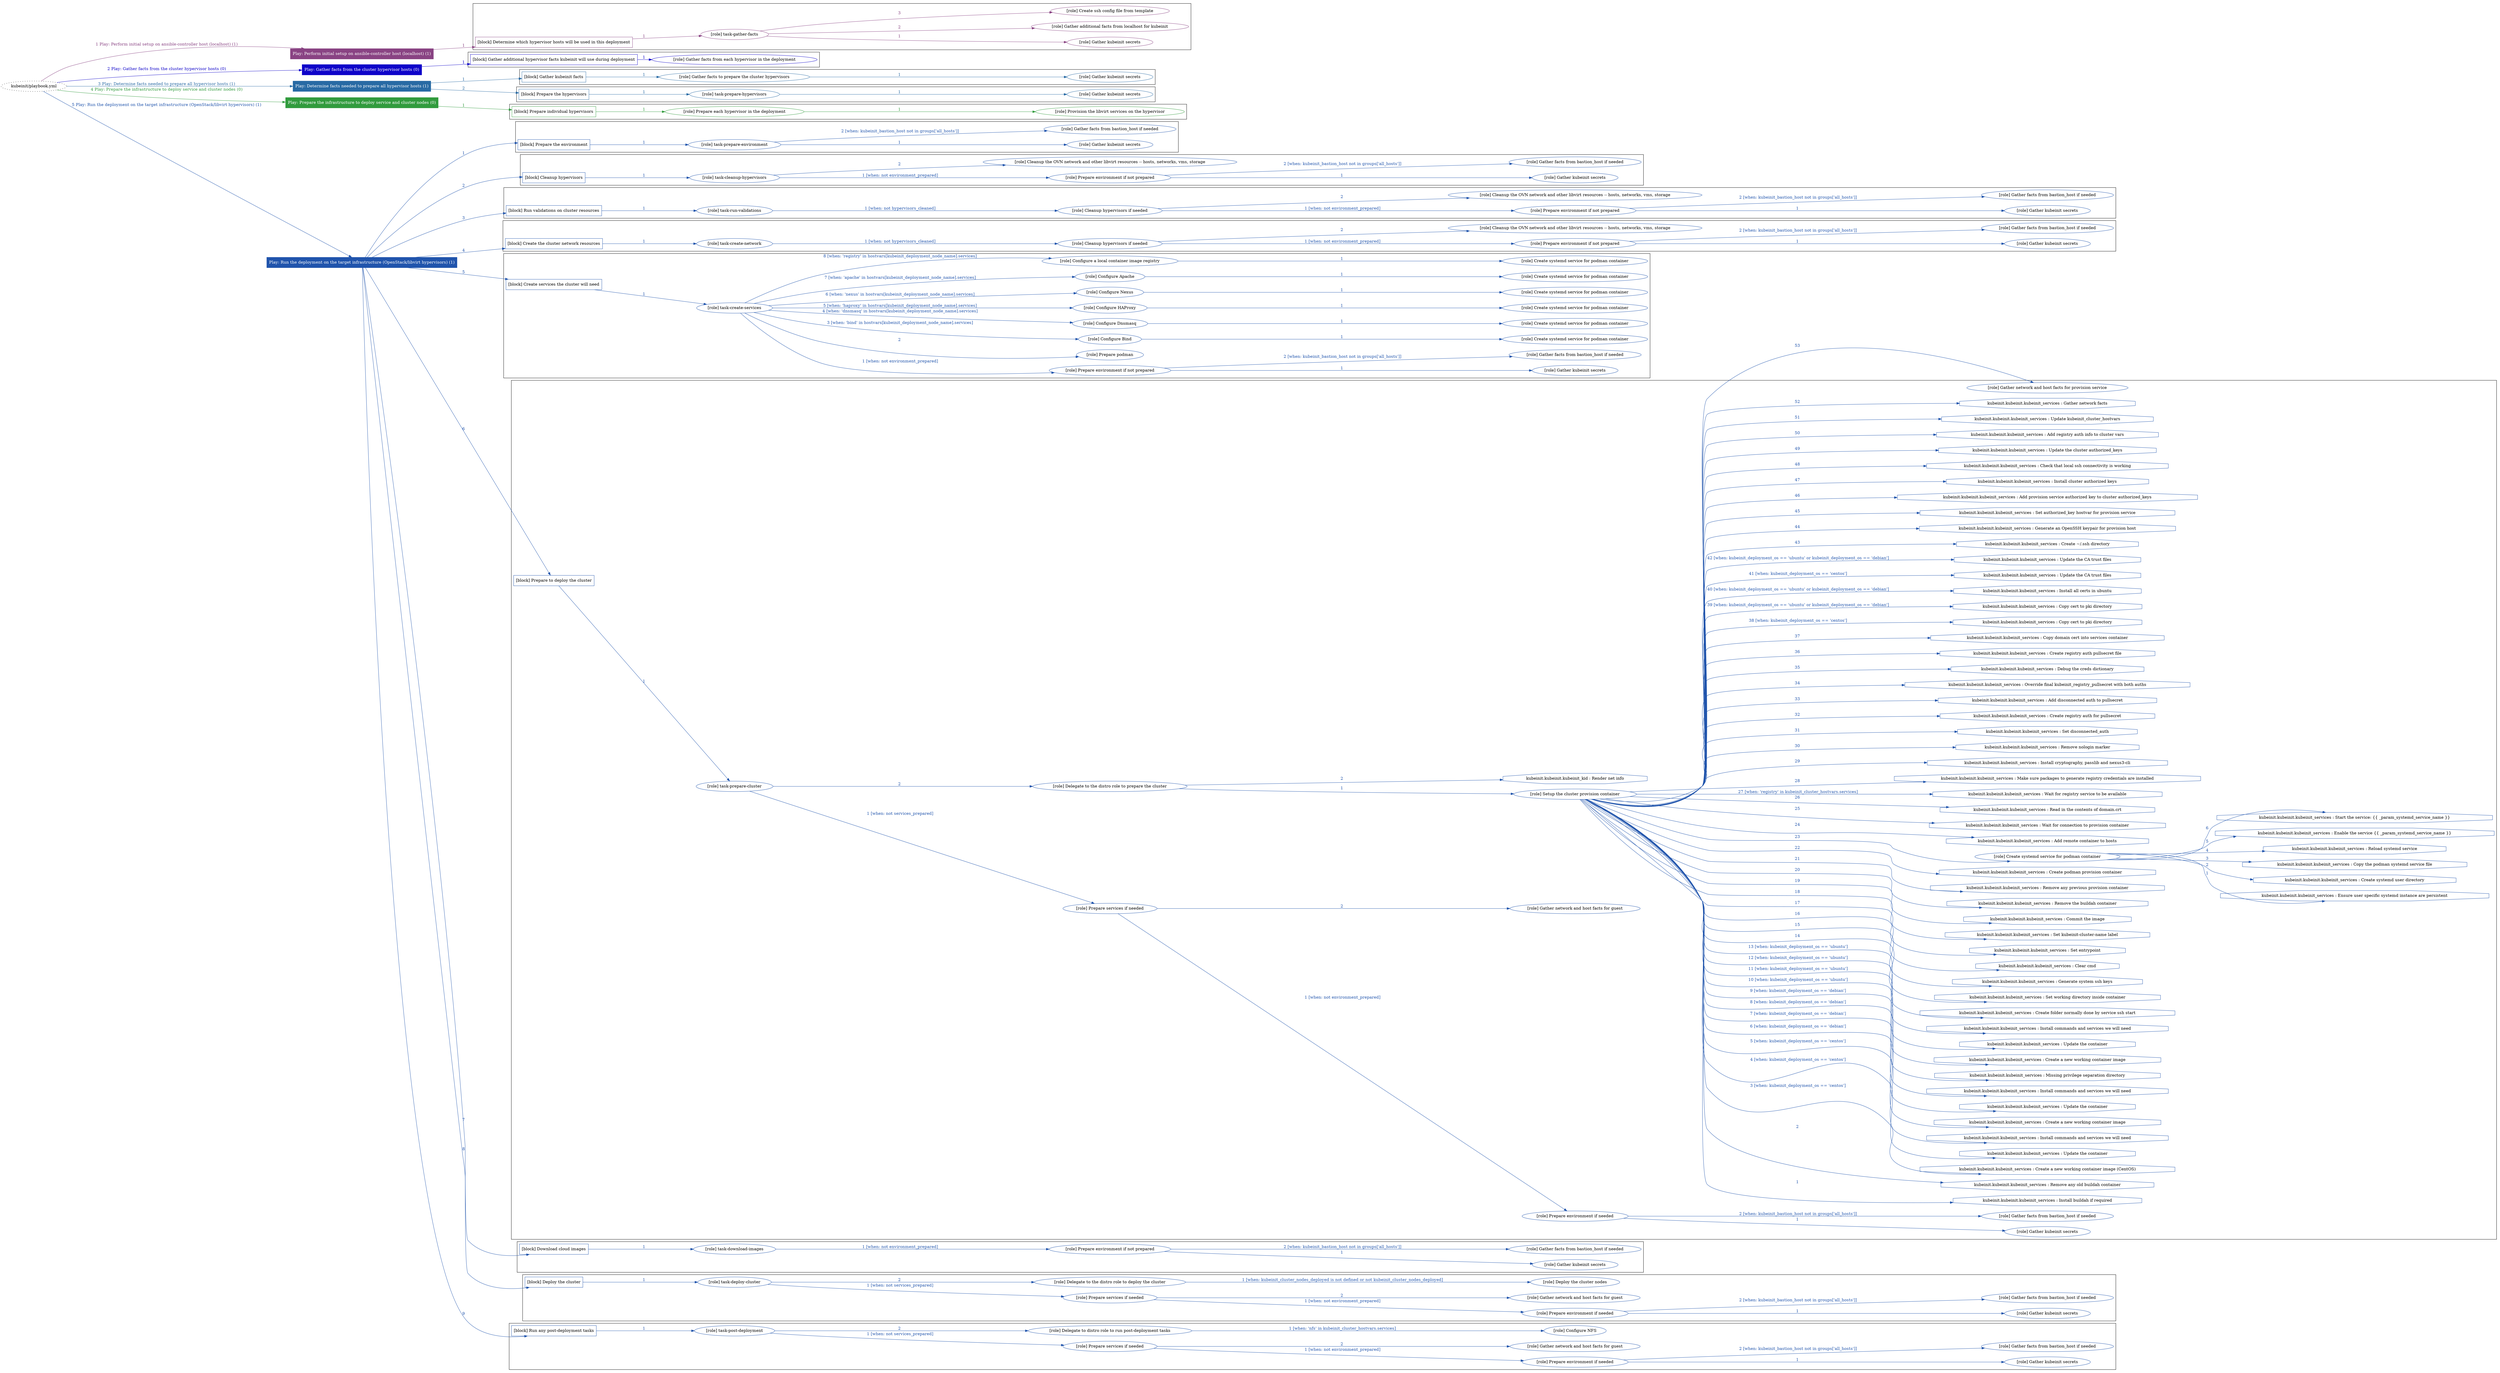 digraph {
	graph [concentrate=true ordering=in rankdir=LR ratio=fill]
	edge [esep=5 sep=10]
	"kubeinit/playbook.yml" [URL="/home/runner/work/kubeinit/kubeinit/kubeinit/playbook.yml" id=playbook_199bbfeb style=dotted]
	"kubeinit/playbook.yml" -> play_4ab8963e [label="1 Play: Perform initial setup on ansible-controller host (localhost) (1)" color="#894383" fontcolor="#894383" id=edge_play_4ab8963e labeltooltip="1 Play: Perform initial setup on ansible-controller host (localhost) (1)" tooltip="1 Play: Perform initial setup on ansible-controller host (localhost) (1)"]
	subgraph "Play: Perform initial setup on ansible-controller host (localhost) (1)" {
		play_4ab8963e [label="Play: Perform initial setup on ansible-controller host (localhost) (1)" URL="/home/runner/work/kubeinit/kubeinit/kubeinit/playbook.yml" color="#894383" fontcolor="#ffffff" id=play_4ab8963e shape=box style=filled tooltip=localhost]
		play_4ab8963e -> block_3d44d352 [label=1 color="#894383" fontcolor="#894383" id=edge_block_3d44d352 labeltooltip=1 tooltip=1]
		subgraph cluster_block_3d44d352 {
			block_3d44d352 [label="[block] Determine which hypervisor hosts will be used in this deployment" URL="/home/runner/work/kubeinit/kubeinit/kubeinit/playbook.yml" color="#894383" id=block_3d44d352 labeltooltip="Determine which hypervisor hosts will be used in this deployment" shape=box tooltip="Determine which hypervisor hosts will be used in this deployment"]
			block_3d44d352 -> role_54f89cf9 [label="1 " color="#894383" fontcolor="#894383" id=edge_role_54f89cf9 labeltooltip="1 " tooltip="1 "]
			subgraph "task-gather-facts" {
				role_54f89cf9 [label="[role] task-gather-facts" URL="/home/runner/work/kubeinit/kubeinit/kubeinit/playbook.yml" color="#894383" id=role_54f89cf9 tooltip="task-gather-facts"]
				role_54f89cf9 -> role_754aea9b [label="1 " color="#894383" fontcolor="#894383" id=edge_role_754aea9b labeltooltip="1 " tooltip="1 "]
				subgraph "Gather kubeinit secrets" {
					role_754aea9b [label="[role] Gather kubeinit secrets" URL="/home/runner/.ansible/collections/ansible_collections/kubeinit/kubeinit/roles/kubeinit_prepare/tasks/build_hypervisors_group.yml" color="#894383" id=role_754aea9b tooltip="Gather kubeinit secrets"]
				}
				role_54f89cf9 -> role_c47591b7 [label="2 " color="#894383" fontcolor="#894383" id=edge_role_c47591b7 labeltooltip="2 " tooltip="2 "]
				subgraph "Gather additional facts from localhost for kubeinit" {
					role_c47591b7 [label="[role] Gather additional facts from localhost for kubeinit" URL="/home/runner/.ansible/collections/ansible_collections/kubeinit/kubeinit/roles/kubeinit_prepare/tasks/build_hypervisors_group.yml" color="#894383" id=role_c47591b7 tooltip="Gather additional facts from localhost for kubeinit"]
				}
				role_54f89cf9 -> role_f0dd51be [label="3 " color="#894383" fontcolor="#894383" id=edge_role_f0dd51be labeltooltip="3 " tooltip="3 "]
				subgraph "Create ssh config file from template" {
					role_f0dd51be [label="[role] Create ssh config file from template" URL="/home/runner/.ansible/collections/ansible_collections/kubeinit/kubeinit/roles/kubeinit_prepare/tasks/build_hypervisors_group.yml" color="#894383" id=role_f0dd51be tooltip="Create ssh config file from template"]
				}
			}
		}
	}
	"kubeinit/playbook.yml" -> play_de66f5ed [label="2 Play: Gather facts from the cluster hypervisor hosts (0)" color="#0e03c9" fontcolor="#0e03c9" id=edge_play_de66f5ed labeltooltip="2 Play: Gather facts from the cluster hypervisor hosts (0)" tooltip="2 Play: Gather facts from the cluster hypervisor hosts (0)"]
	subgraph "Play: Gather facts from the cluster hypervisor hosts (0)" {
		play_de66f5ed [label="Play: Gather facts from the cluster hypervisor hosts (0)" URL="/home/runner/work/kubeinit/kubeinit/kubeinit/playbook.yml" color="#0e03c9" fontcolor="#ffffff" id=play_de66f5ed shape=box style=filled tooltip="Play: Gather facts from the cluster hypervisor hosts (0)"]
		play_de66f5ed -> block_92dd6553 [label=1 color="#0e03c9" fontcolor="#0e03c9" id=edge_block_92dd6553 labeltooltip=1 tooltip=1]
		subgraph cluster_block_92dd6553 {
			block_92dd6553 [label="[block] Gather additional hypervisor facts kubeinit will use during deployment" URL="/home/runner/work/kubeinit/kubeinit/kubeinit/playbook.yml" color="#0e03c9" id=block_92dd6553 labeltooltip="Gather additional hypervisor facts kubeinit will use during deployment" shape=box tooltip="Gather additional hypervisor facts kubeinit will use during deployment"]
			block_92dd6553 -> role_a48021bc [label="1 " color="#0e03c9" fontcolor="#0e03c9" id=edge_role_a48021bc labeltooltip="1 " tooltip="1 "]
			subgraph "Gather facts from each hypervisor in the deployment" {
				role_a48021bc [label="[role] Gather facts from each hypervisor in the deployment" URL="/home/runner/work/kubeinit/kubeinit/kubeinit/playbook.yml" color="#0e03c9" id=role_a48021bc tooltip="Gather facts from each hypervisor in the deployment"]
			}
		}
	}
	"kubeinit/playbook.yml" -> play_debcb5ea [label="3 Play: Determine facts needed to prepare all hypervisor hosts (1)" color="#286aa4" fontcolor="#286aa4" id=edge_play_debcb5ea labeltooltip="3 Play: Determine facts needed to prepare all hypervisor hosts (1)" tooltip="3 Play: Determine facts needed to prepare all hypervisor hosts (1)"]
	subgraph "Play: Determine facts needed to prepare all hypervisor hosts (1)" {
		play_debcb5ea [label="Play: Determine facts needed to prepare all hypervisor hosts (1)" URL="/home/runner/work/kubeinit/kubeinit/kubeinit/playbook.yml" color="#286aa4" fontcolor="#ffffff" id=play_debcb5ea shape=box style=filled tooltip=localhost]
		play_debcb5ea -> block_327b58fb [label=1 color="#286aa4" fontcolor="#286aa4" id=edge_block_327b58fb labeltooltip=1 tooltip=1]
		subgraph cluster_block_327b58fb {
			block_327b58fb [label="[block] Gather kubeinit facts" URL="/home/runner/work/kubeinit/kubeinit/kubeinit/playbook.yml" color="#286aa4" id=block_327b58fb labeltooltip="Gather kubeinit facts" shape=box tooltip="Gather kubeinit facts"]
			block_327b58fb -> role_1e31a87d [label="1 " color="#286aa4" fontcolor="#286aa4" id=edge_role_1e31a87d labeltooltip="1 " tooltip="1 "]
			subgraph "Gather facts to prepare the cluster hypervisors" {
				role_1e31a87d [label="[role] Gather facts to prepare the cluster hypervisors" URL="/home/runner/work/kubeinit/kubeinit/kubeinit/playbook.yml" color="#286aa4" id=role_1e31a87d tooltip="Gather facts to prepare the cluster hypervisors"]
				role_1e31a87d -> role_f1906cc4 [label="1 " color="#286aa4" fontcolor="#286aa4" id=edge_role_f1906cc4 labeltooltip="1 " tooltip="1 "]
				subgraph "Gather kubeinit secrets" {
					role_f1906cc4 [label="[role] Gather kubeinit secrets" URL="/home/runner/.ansible/collections/ansible_collections/kubeinit/kubeinit/roles/kubeinit_prepare/tasks/gather_kubeinit_facts.yml" color="#286aa4" id=role_f1906cc4 tooltip="Gather kubeinit secrets"]
				}
			}
		}
		play_debcb5ea -> block_6ba1e80d [label=2 color="#286aa4" fontcolor="#286aa4" id=edge_block_6ba1e80d labeltooltip=2 tooltip=2]
		subgraph cluster_block_6ba1e80d {
			block_6ba1e80d [label="[block] Prepare the hypervisors" URL="/home/runner/work/kubeinit/kubeinit/kubeinit/playbook.yml" color="#286aa4" id=block_6ba1e80d labeltooltip="Prepare the hypervisors" shape=box tooltip="Prepare the hypervisors"]
			block_6ba1e80d -> role_a60022bc [label="1 " color="#286aa4" fontcolor="#286aa4" id=edge_role_a60022bc labeltooltip="1 " tooltip="1 "]
			subgraph "task-prepare-hypervisors" {
				role_a60022bc [label="[role] task-prepare-hypervisors" URL="/home/runner/work/kubeinit/kubeinit/kubeinit/playbook.yml" color="#286aa4" id=role_a60022bc tooltip="task-prepare-hypervisors"]
				role_a60022bc -> role_d2d940f6 [label="1 " color="#286aa4" fontcolor="#286aa4" id=edge_role_d2d940f6 labeltooltip="1 " tooltip="1 "]
				subgraph "Gather kubeinit secrets" {
					role_d2d940f6 [label="[role] Gather kubeinit secrets" URL="/home/runner/.ansible/collections/ansible_collections/kubeinit/kubeinit/roles/kubeinit_prepare/tasks/gather_kubeinit_facts.yml" color="#286aa4" id=role_d2d940f6 tooltip="Gather kubeinit secrets"]
				}
			}
		}
	}
	"kubeinit/playbook.yml" -> play_54f04299 [label="4 Play: Prepare the infrastructure to deploy service and cluster nodes (0)" color="#319b3d" fontcolor="#319b3d" id=edge_play_54f04299 labeltooltip="4 Play: Prepare the infrastructure to deploy service and cluster nodes (0)" tooltip="4 Play: Prepare the infrastructure to deploy service and cluster nodes (0)"]
	subgraph "Play: Prepare the infrastructure to deploy service and cluster nodes (0)" {
		play_54f04299 [label="Play: Prepare the infrastructure to deploy service and cluster nodes (0)" URL="/home/runner/work/kubeinit/kubeinit/kubeinit/playbook.yml" color="#319b3d" fontcolor="#ffffff" id=play_54f04299 shape=box style=filled tooltip="Play: Prepare the infrastructure to deploy service and cluster nodes (0)"]
		play_54f04299 -> block_c7d12dbd [label=1 color="#319b3d" fontcolor="#319b3d" id=edge_block_c7d12dbd labeltooltip=1 tooltip=1]
		subgraph cluster_block_c7d12dbd {
			block_c7d12dbd [label="[block] Prepare individual hypervisors" URL="/home/runner/work/kubeinit/kubeinit/kubeinit/playbook.yml" color="#319b3d" id=block_c7d12dbd labeltooltip="Prepare individual hypervisors" shape=box tooltip="Prepare individual hypervisors"]
			block_c7d12dbd -> role_db2119a2 [label="1 " color="#319b3d" fontcolor="#319b3d" id=edge_role_db2119a2 labeltooltip="1 " tooltip="1 "]
			subgraph "Prepare each hypervisor in the deployment" {
				role_db2119a2 [label="[role] Prepare each hypervisor in the deployment" URL="/home/runner/work/kubeinit/kubeinit/kubeinit/playbook.yml" color="#319b3d" id=role_db2119a2 tooltip="Prepare each hypervisor in the deployment"]
				role_db2119a2 -> role_fef445fc [label="1 " color="#319b3d" fontcolor="#319b3d" id=edge_role_fef445fc labeltooltip="1 " tooltip="1 "]
				subgraph "Provision the libvirt services on the hypervisor" {
					role_fef445fc [label="[role] Provision the libvirt services on the hypervisor" URL="/home/runner/.ansible/collections/ansible_collections/kubeinit/kubeinit/roles/kubeinit_prepare/tasks/prepare_hypervisor.yml" color="#319b3d" id=role_fef445fc tooltip="Provision the libvirt services on the hypervisor"]
				}
			}
		}
	}
	"kubeinit/playbook.yml" -> play_e5d20711 [label="5 Play: Run the deployment on the target infrastructure (OpenStack/libvirt hypervisors) (1)" color="#2054ac" fontcolor="#2054ac" id=edge_play_e5d20711 labeltooltip="5 Play: Run the deployment on the target infrastructure (OpenStack/libvirt hypervisors) (1)" tooltip="5 Play: Run the deployment on the target infrastructure (OpenStack/libvirt hypervisors) (1)"]
	subgraph "Play: Run the deployment on the target infrastructure (OpenStack/libvirt hypervisors) (1)" {
		play_e5d20711 [label="Play: Run the deployment on the target infrastructure (OpenStack/libvirt hypervisors) (1)" URL="/home/runner/work/kubeinit/kubeinit/kubeinit/playbook.yml" color="#2054ac" fontcolor="#ffffff" id=play_e5d20711 shape=box style=filled tooltip=localhost]
		play_e5d20711 -> block_65049ca8 [label=1 color="#2054ac" fontcolor="#2054ac" id=edge_block_65049ca8 labeltooltip=1 tooltip=1]
		subgraph cluster_block_65049ca8 {
			block_65049ca8 [label="[block] Prepare the environment" URL="/home/runner/work/kubeinit/kubeinit/kubeinit/playbook.yml" color="#2054ac" id=block_65049ca8 labeltooltip="Prepare the environment" shape=box tooltip="Prepare the environment"]
			block_65049ca8 -> role_03ec61dd [label="1 " color="#2054ac" fontcolor="#2054ac" id=edge_role_03ec61dd labeltooltip="1 " tooltip="1 "]
			subgraph "task-prepare-environment" {
				role_03ec61dd [label="[role] task-prepare-environment" URL="/home/runner/work/kubeinit/kubeinit/kubeinit/playbook.yml" color="#2054ac" id=role_03ec61dd tooltip="task-prepare-environment"]
				role_03ec61dd -> role_8c50a54a [label="1 " color="#2054ac" fontcolor="#2054ac" id=edge_role_8c50a54a labeltooltip="1 " tooltip="1 "]
				subgraph "Gather kubeinit secrets" {
					role_8c50a54a [label="[role] Gather kubeinit secrets" URL="/home/runner/.ansible/collections/ansible_collections/kubeinit/kubeinit/roles/kubeinit_prepare/tasks/gather_kubeinit_facts.yml" color="#2054ac" id=role_8c50a54a tooltip="Gather kubeinit secrets"]
				}
				role_03ec61dd -> role_e7e06f0f [label="2 [when: kubeinit_bastion_host not in groups['all_hosts']]" color="#2054ac" fontcolor="#2054ac" id=edge_role_e7e06f0f labeltooltip="2 [when: kubeinit_bastion_host not in groups['all_hosts']]" tooltip="2 [when: kubeinit_bastion_host not in groups['all_hosts']]"]
				subgraph "Gather facts from bastion_host if needed" {
					role_e7e06f0f [label="[role] Gather facts from bastion_host if needed" URL="/home/runner/.ansible/collections/ansible_collections/kubeinit/kubeinit/roles/kubeinit_prepare/tasks/main.yml" color="#2054ac" id=role_e7e06f0f tooltip="Gather facts from bastion_host if needed"]
				}
			}
		}
		play_e5d20711 -> block_125574cf [label=2 color="#2054ac" fontcolor="#2054ac" id=edge_block_125574cf labeltooltip=2 tooltip=2]
		subgraph cluster_block_125574cf {
			block_125574cf [label="[block] Cleanup hypervisors" URL="/home/runner/work/kubeinit/kubeinit/kubeinit/playbook.yml" color="#2054ac" id=block_125574cf labeltooltip="Cleanup hypervisors" shape=box tooltip="Cleanup hypervisors"]
			block_125574cf -> role_870ed6f4 [label="1 " color="#2054ac" fontcolor="#2054ac" id=edge_role_870ed6f4 labeltooltip="1 " tooltip="1 "]
			subgraph "task-cleanup-hypervisors" {
				role_870ed6f4 [label="[role] task-cleanup-hypervisors" URL="/home/runner/work/kubeinit/kubeinit/kubeinit/playbook.yml" color="#2054ac" id=role_870ed6f4 tooltip="task-cleanup-hypervisors"]
				role_870ed6f4 -> role_c474446a [label="1 [when: not environment_prepared]" color="#2054ac" fontcolor="#2054ac" id=edge_role_c474446a labeltooltip="1 [when: not environment_prepared]" tooltip="1 [when: not environment_prepared]"]
				subgraph "Prepare environment if not prepared" {
					role_c474446a [label="[role] Prepare environment if not prepared" URL="/home/runner/.ansible/collections/ansible_collections/kubeinit/kubeinit/roles/kubeinit_libvirt/tasks/cleanup_hypervisors.yml" color="#2054ac" id=role_c474446a tooltip="Prepare environment if not prepared"]
					role_c474446a -> role_4c22d24e [label="1 " color="#2054ac" fontcolor="#2054ac" id=edge_role_4c22d24e labeltooltip="1 " tooltip="1 "]
					subgraph "Gather kubeinit secrets" {
						role_4c22d24e [label="[role] Gather kubeinit secrets" URL="/home/runner/.ansible/collections/ansible_collections/kubeinit/kubeinit/roles/kubeinit_prepare/tasks/gather_kubeinit_facts.yml" color="#2054ac" id=role_4c22d24e tooltip="Gather kubeinit secrets"]
					}
					role_c474446a -> role_1e54d274 [label="2 [when: kubeinit_bastion_host not in groups['all_hosts']]" color="#2054ac" fontcolor="#2054ac" id=edge_role_1e54d274 labeltooltip="2 [when: kubeinit_bastion_host not in groups['all_hosts']]" tooltip="2 [when: kubeinit_bastion_host not in groups['all_hosts']]"]
					subgraph "Gather facts from bastion_host if needed" {
						role_1e54d274 [label="[role] Gather facts from bastion_host if needed" URL="/home/runner/.ansible/collections/ansible_collections/kubeinit/kubeinit/roles/kubeinit_prepare/tasks/main.yml" color="#2054ac" id=role_1e54d274 tooltip="Gather facts from bastion_host if needed"]
					}
				}
				role_870ed6f4 -> role_022e7db7 [label="2 " color="#2054ac" fontcolor="#2054ac" id=edge_role_022e7db7 labeltooltip="2 " tooltip="2 "]
				subgraph "Cleanup the OVN network and other libvirt resources -- hosts, networks, vms, storage" {
					role_022e7db7 [label="[role] Cleanup the OVN network and other libvirt resources -- hosts, networks, vms, storage" URL="/home/runner/.ansible/collections/ansible_collections/kubeinit/kubeinit/roles/kubeinit_libvirt/tasks/cleanup_hypervisors.yml" color="#2054ac" id=role_022e7db7 tooltip="Cleanup the OVN network and other libvirt resources -- hosts, networks, vms, storage"]
				}
			}
		}
		play_e5d20711 -> block_5ec0f0ee [label=3 color="#2054ac" fontcolor="#2054ac" id=edge_block_5ec0f0ee labeltooltip=3 tooltip=3]
		subgraph cluster_block_5ec0f0ee {
			block_5ec0f0ee [label="[block] Run validations on cluster resources" URL="/home/runner/work/kubeinit/kubeinit/kubeinit/playbook.yml" color="#2054ac" id=block_5ec0f0ee labeltooltip="Run validations on cluster resources" shape=box tooltip="Run validations on cluster resources"]
			block_5ec0f0ee -> role_9e3b1edd [label="1 " color="#2054ac" fontcolor="#2054ac" id=edge_role_9e3b1edd labeltooltip="1 " tooltip="1 "]
			subgraph "task-run-validations" {
				role_9e3b1edd [label="[role] task-run-validations" URL="/home/runner/work/kubeinit/kubeinit/kubeinit/playbook.yml" color="#2054ac" id=role_9e3b1edd tooltip="task-run-validations"]
				role_9e3b1edd -> role_dbf8823f [label="1 [when: not hypervisors_cleaned]" color="#2054ac" fontcolor="#2054ac" id=edge_role_dbf8823f labeltooltip="1 [when: not hypervisors_cleaned]" tooltip="1 [when: not hypervisors_cleaned]"]
				subgraph "Cleanup hypervisors if needed" {
					role_dbf8823f [label="[role] Cleanup hypervisors if needed" URL="/home/runner/.ansible/collections/ansible_collections/kubeinit/kubeinit/roles/kubeinit_validations/tasks/main.yml" color="#2054ac" id=role_dbf8823f tooltip="Cleanup hypervisors if needed"]
					role_dbf8823f -> role_283e6072 [label="1 [when: not environment_prepared]" color="#2054ac" fontcolor="#2054ac" id=edge_role_283e6072 labeltooltip="1 [when: not environment_prepared]" tooltip="1 [when: not environment_prepared]"]
					subgraph "Prepare environment if not prepared" {
						role_283e6072 [label="[role] Prepare environment if not prepared" URL="/home/runner/.ansible/collections/ansible_collections/kubeinit/kubeinit/roles/kubeinit_libvirt/tasks/cleanup_hypervisors.yml" color="#2054ac" id=role_283e6072 tooltip="Prepare environment if not prepared"]
						role_283e6072 -> role_1fde92af [label="1 " color="#2054ac" fontcolor="#2054ac" id=edge_role_1fde92af labeltooltip="1 " tooltip="1 "]
						subgraph "Gather kubeinit secrets" {
							role_1fde92af [label="[role] Gather kubeinit secrets" URL="/home/runner/.ansible/collections/ansible_collections/kubeinit/kubeinit/roles/kubeinit_prepare/tasks/gather_kubeinit_facts.yml" color="#2054ac" id=role_1fde92af tooltip="Gather kubeinit secrets"]
						}
						role_283e6072 -> role_3aa66d5d [label="2 [when: kubeinit_bastion_host not in groups['all_hosts']]" color="#2054ac" fontcolor="#2054ac" id=edge_role_3aa66d5d labeltooltip="2 [when: kubeinit_bastion_host not in groups['all_hosts']]" tooltip="2 [when: kubeinit_bastion_host not in groups['all_hosts']]"]
						subgraph "Gather facts from bastion_host if needed" {
							role_3aa66d5d [label="[role] Gather facts from bastion_host if needed" URL="/home/runner/.ansible/collections/ansible_collections/kubeinit/kubeinit/roles/kubeinit_prepare/tasks/main.yml" color="#2054ac" id=role_3aa66d5d tooltip="Gather facts from bastion_host if needed"]
						}
					}
					role_dbf8823f -> role_26ad0d70 [label="2 " color="#2054ac" fontcolor="#2054ac" id=edge_role_26ad0d70 labeltooltip="2 " tooltip="2 "]
					subgraph "Cleanup the OVN network and other libvirt resources -- hosts, networks, vms, storage" {
						role_26ad0d70 [label="[role] Cleanup the OVN network and other libvirt resources -- hosts, networks, vms, storage" URL="/home/runner/.ansible/collections/ansible_collections/kubeinit/kubeinit/roles/kubeinit_libvirt/tasks/cleanup_hypervisors.yml" color="#2054ac" id=role_26ad0d70 tooltip="Cleanup the OVN network and other libvirt resources -- hosts, networks, vms, storage"]
					}
				}
			}
		}
		play_e5d20711 -> block_660d406a [label=4 color="#2054ac" fontcolor="#2054ac" id=edge_block_660d406a labeltooltip=4 tooltip=4]
		subgraph cluster_block_660d406a {
			block_660d406a [label="[block] Create the cluster network resources" URL="/home/runner/work/kubeinit/kubeinit/kubeinit/playbook.yml" color="#2054ac" id=block_660d406a labeltooltip="Create the cluster network resources" shape=box tooltip="Create the cluster network resources"]
			block_660d406a -> role_8513cc5a [label="1 " color="#2054ac" fontcolor="#2054ac" id=edge_role_8513cc5a labeltooltip="1 " tooltip="1 "]
			subgraph "task-create-network" {
				role_8513cc5a [label="[role] task-create-network" URL="/home/runner/work/kubeinit/kubeinit/kubeinit/playbook.yml" color="#2054ac" id=role_8513cc5a tooltip="task-create-network"]
				role_8513cc5a -> role_9d2a5e92 [label="1 [when: not hypervisors_cleaned]" color="#2054ac" fontcolor="#2054ac" id=edge_role_9d2a5e92 labeltooltip="1 [when: not hypervisors_cleaned]" tooltip="1 [when: not hypervisors_cleaned]"]
				subgraph "Cleanup hypervisors if needed" {
					role_9d2a5e92 [label="[role] Cleanup hypervisors if needed" URL="/home/runner/.ansible/collections/ansible_collections/kubeinit/kubeinit/roles/kubeinit_libvirt/tasks/create_network.yml" color="#2054ac" id=role_9d2a5e92 tooltip="Cleanup hypervisors if needed"]
					role_9d2a5e92 -> role_9ed42252 [label="1 [when: not environment_prepared]" color="#2054ac" fontcolor="#2054ac" id=edge_role_9ed42252 labeltooltip="1 [when: not environment_prepared]" tooltip="1 [when: not environment_prepared]"]
					subgraph "Prepare environment if not prepared" {
						role_9ed42252 [label="[role] Prepare environment if not prepared" URL="/home/runner/.ansible/collections/ansible_collections/kubeinit/kubeinit/roles/kubeinit_libvirt/tasks/cleanup_hypervisors.yml" color="#2054ac" id=role_9ed42252 tooltip="Prepare environment if not prepared"]
						role_9ed42252 -> role_e31a6853 [label="1 " color="#2054ac" fontcolor="#2054ac" id=edge_role_e31a6853 labeltooltip="1 " tooltip="1 "]
						subgraph "Gather kubeinit secrets" {
							role_e31a6853 [label="[role] Gather kubeinit secrets" URL="/home/runner/.ansible/collections/ansible_collections/kubeinit/kubeinit/roles/kubeinit_prepare/tasks/gather_kubeinit_facts.yml" color="#2054ac" id=role_e31a6853 tooltip="Gather kubeinit secrets"]
						}
						role_9ed42252 -> role_5b561c29 [label="2 [when: kubeinit_bastion_host not in groups['all_hosts']]" color="#2054ac" fontcolor="#2054ac" id=edge_role_5b561c29 labeltooltip="2 [when: kubeinit_bastion_host not in groups['all_hosts']]" tooltip="2 [when: kubeinit_bastion_host not in groups['all_hosts']]"]
						subgraph "Gather facts from bastion_host if needed" {
							role_5b561c29 [label="[role] Gather facts from bastion_host if needed" URL="/home/runner/.ansible/collections/ansible_collections/kubeinit/kubeinit/roles/kubeinit_prepare/tasks/main.yml" color="#2054ac" id=role_5b561c29 tooltip="Gather facts from bastion_host if needed"]
						}
					}
					role_9d2a5e92 -> role_1364618b [label="2 " color="#2054ac" fontcolor="#2054ac" id=edge_role_1364618b labeltooltip="2 " tooltip="2 "]
					subgraph "Cleanup the OVN network and other libvirt resources -- hosts, networks, vms, storage" {
						role_1364618b [label="[role] Cleanup the OVN network and other libvirt resources -- hosts, networks, vms, storage" URL="/home/runner/.ansible/collections/ansible_collections/kubeinit/kubeinit/roles/kubeinit_libvirt/tasks/cleanup_hypervisors.yml" color="#2054ac" id=role_1364618b tooltip="Cleanup the OVN network and other libvirt resources -- hosts, networks, vms, storage"]
					}
				}
			}
		}
		play_e5d20711 -> block_2678f171 [label=5 color="#2054ac" fontcolor="#2054ac" id=edge_block_2678f171 labeltooltip=5 tooltip=5]
		subgraph cluster_block_2678f171 {
			block_2678f171 [label="[block] Create services the cluster will need" URL="/home/runner/work/kubeinit/kubeinit/kubeinit/playbook.yml" color="#2054ac" id=block_2678f171 labeltooltip="Create services the cluster will need" shape=box tooltip="Create services the cluster will need"]
			block_2678f171 -> role_cac3f5df [label="1 " color="#2054ac" fontcolor="#2054ac" id=edge_role_cac3f5df labeltooltip="1 " tooltip="1 "]
			subgraph "task-create-services" {
				role_cac3f5df [label="[role] task-create-services" URL="/home/runner/work/kubeinit/kubeinit/kubeinit/playbook.yml" color="#2054ac" id=role_cac3f5df tooltip="task-create-services"]
				role_cac3f5df -> role_d00cc120 [label="1 [when: not environment_prepared]" color="#2054ac" fontcolor="#2054ac" id=edge_role_d00cc120 labeltooltip="1 [when: not environment_prepared]" tooltip="1 [when: not environment_prepared]"]
				subgraph "Prepare environment if not prepared" {
					role_d00cc120 [label="[role] Prepare environment if not prepared" URL="/home/runner/.ansible/collections/ansible_collections/kubeinit/kubeinit/roles/kubeinit_services/tasks/main.yml" color="#2054ac" id=role_d00cc120 tooltip="Prepare environment if not prepared"]
					role_d00cc120 -> role_6ac9bff5 [label="1 " color="#2054ac" fontcolor="#2054ac" id=edge_role_6ac9bff5 labeltooltip="1 " tooltip="1 "]
					subgraph "Gather kubeinit secrets" {
						role_6ac9bff5 [label="[role] Gather kubeinit secrets" URL="/home/runner/.ansible/collections/ansible_collections/kubeinit/kubeinit/roles/kubeinit_prepare/tasks/gather_kubeinit_facts.yml" color="#2054ac" id=role_6ac9bff5 tooltip="Gather kubeinit secrets"]
					}
					role_d00cc120 -> role_5111b1c3 [label="2 [when: kubeinit_bastion_host not in groups['all_hosts']]" color="#2054ac" fontcolor="#2054ac" id=edge_role_5111b1c3 labeltooltip="2 [when: kubeinit_bastion_host not in groups['all_hosts']]" tooltip="2 [when: kubeinit_bastion_host not in groups['all_hosts']]"]
					subgraph "Gather facts from bastion_host if needed" {
						role_5111b1c3 [label="[role] Gather facts from bastion_host if needed" URL="/home/runner/.ansible/collections/ansible_collections/kubeinit/kubeinit/roles/kubeinit_prepare/tasks/main.yml" color="#2054ac" id=role_5111b1c3 tooltip="Gather facts from bastion_host if needed"]
					}
				}
				role_cac3f5df -> role_d2b69ba5 [label="2 " color="#2054ac" fontcolor="#2054ac" id=edge_role_d2b69ba5 labeltooltip="2 " tooltip="2 "]
				subgraph "Prepare podman" {
					role_d2b69ba5 [label="[role] Prepare podman" URL="/home/runner/.ansible/collections/ansible_collections/kubeinit/kubeinit/roles/kubeinit_services/tasks/00_create_service_pod.yml" color="#2054ac" id=role_d2b69ba5 tooltip="Prepare podman"]
				}
				role_cac3f5df -> role_1260b2f1 [label="3 [when: 'bind' in hostvars[kubeinit_deployment_node_name].services]" color="#2054ac" fontcolor="#2054ac" id=edge_role_1260b2f1 labeltooltip="3 [when: 'bind' in hostvars[kubeinit_deployment_node_name].services]" tooltip="3 [when: 'bind' in hostvars[kubeinit_deployment_node_name].services]"]
				subgraph "Configure Bind" {
					role_1260b2f1 [label="[role] Configure Bind" URL="/home/runner/.ansible/collections/ansible_collections/kubeinit/kubeinit/roles/kubeinit_services/tasks/start_services_containers.yml" color="#2054ac" id=role_1260b2f1 tooltip="Configure Bind"]
					role_1260b2f1 -> role_9367e1e8 [label="1 " color="#2054ac" fontcolor="#2054ac" id=edge_role_9367e1e8 labeltooltip="1 " tooltip="1 "]
					subgraph "Create systemd service for podman container" {
						role_9367e1e8 [label="[role] Create systemd service for podman container" URL="/home/runner/.ansible/collections/ansible_collections/kubeinit/kubeinit/roles/kubeinit_bind/tasks/main.yml" color="#2054ac" id=role_9367e1e8 tooltip="Create systemd service for podman container"]
					}
				}
				role_cac3f5df -> role_b1b33fc4 [label="4 [when: 'dnsmasq' in hostvars[kubeinit_deployment_node_name].services]" color="#2054ac" fontcolor="#2054ac" id=edge_role_b1b33fc4 labeltooltip="4 [when: 'dnsmasq' in hostvars[kubeinit_deployment_node_name].services]" tooltip="4 [when: 'dnsmasq' in hostvars[kubeinit_deployment_node_name].services]"]
				subgraph "Configure Dnsmasq" {
					role_b1b33fc4 [label="[role] Configure Dnsmasq" URL="/home/runner/.ansible/collections/ansible_collections/kubeinit/kubeinit/roles/kubeinit_services/tasks/start_services_containers.yml" color="#2054ac" id=role_b1b33fc4 tooltip="Configure Dnsmasq"]
					role_b1b33fc4 -> role_7b73592f [label="1 " color="#2054ac" fontcolor="#2054ac" id=edge_role_7b73592f labeltooltip="1 " tooltip="1 "]
					subgraph "Create systemd service for podman container" {
						role_7b73592f [label="[role] Create systemd service for podman container" URL="/home/runner/.ansible/collections/ansible_collections/kubeinit/kubeinit/roles/kubeinit_dnsmasq/tasks/main.yml" color="#2054ac" id=role_7b73592f tooltip="Create systemd service for podman container"]
					}
				}
				role_cac3f5df -> role_f962fda5 [label="5 [when: 'haproxy' in hostvars[kubeinit_deployment_node_name].services]" color="#2054ac" fontcolor="#2054ac" id=edge_role_f962fda5 labeltooltip="5 [when: 'haproxy' in hostvars[kubeinit_deployment_node_name].services]" tooltip="5 [when: 'haproxy' in hostvars[kubeinit_deployment_node_name].services]"]
				subgraph "Configure HAProxy" {
					role_f962fda5 [label="[role] Configure HAProxy" URL="/home/runner/.ansible/collections/ansible_collections/kubeinit/kubeinit/roles/kubeinit_services/tasks/start_services_containers.yml" color="#2054ac" id=role_f962fda5 tooltip="Configure HAProxy"]
					role_f962fda5 -> role_ffb3ccf3 [label="1 " color="#2054ac" fontcolor="#2054ac" id=edge_role_ffb3ccf3 labeltooltip="1 " tooltip="1 "]
					subgraph "Create systemd service for podman container" {
						role_ffb3ccf3 [label="[role] Create systemd service for podman container" URL="/home/runner/.ansible/collections/ansible_collections/kubeinit/kubeinit/roles/kubeinit_haproxy/tasks/main.yml" color="#2054ac" id=role_ffb3ccf3 tooltip="Create systemd service for podman container"]
					}
				}
				role_cac3f5df -> role_ba4c64a1 [label="6 [when: 'nexus' in hostvars[kubeinit_deployment_node_name].services]" color="#2054ac" fontcolor="#2054ac" id=edge_role_ba4c64a1 labeltooltip="6 [when: 'nexus' in hostvars[kubeinit_deployment_node_name].services]" tooltip="6 [when: 'nexus' in hostvars[kubeinit_deployment_node_name].services]"]
				subgraph "Configure Nexus" {
					role_ba4c64a1 [label="[role] Configure Nexus" URL="/home/runner/.ansible/collections/ansible_collections/kubeinit/kubeinit/roles/kubeinit_services/tasks/start_services_containers.yml" color="#2054ac" id=role_ba4c64a1 tooltip="Configure Nexus"]
					role_ba4c64a1 -> role_bdf7cb49 [label="1 " color="#2054ac" fontcolor="#2054ac" id=edge_role_bdf7cb49 labeltooltip="1 " tooltip="1 "]
					subgraph "Create systemd service for podman container" {
						role_bdf7cb49 [label="[role] Create systemd service for podman container" URL="/home/runner/.ansible/collections/ansible_collections/kubeinit/kubeinit/roles/kubeinit_nexus/tasks/main.yml" color="#2054ac" id=role_bdf7cb49 tooltip="Create systemd service for podman container"]
					}
				}
				role_cac3f5df -> role_8cbe0ac7 [label="7 [when: 'apache' in hostvars[kubeinit_deployment_node_name].services]" color="#2054ac" fontcolor="#2054ac" id=edge_role_8cbe0ac7 labeltooltip="7 [when: 'apache' in hostvars[kubeinit_deployment_node_name].services]" tooltip="7 [when: 'apache' in hostvars[kubeinit_deployment_node_name].services]"]
				subgraph "Configure Apache" {
					role_8cbe0ac7 [label="[role] Configure Apache" URL="/home/runner/.ansible/collections/ansible_collections/kubeinit/kubeinit/roles/kubeinit_services/tasks/start_services_containers.yml" color="#2054ac" id=role_8cbe0ac7 tooltip="Configure Apache"]
					role_8cbe0ac7 -> role_f9bd03f8 [label="1 " color="#2054ac" fontcolor="#2054ac" id=edge_role_f9bd03f8 labeltooltip="1 " tooltip="1 "]
					subgraph "Create systemd service for podman container" {
						role_f9bd03f8 [label="[role] Create systemd service for podman container" URL="/home/runner/.ansible/collections/ansible_collections/kubeinit/kubeinit/roles/kubeinit_apache/tasks/main.yml" color="#2054ac" id=role_f9bd03f8 tooltip="Create systemd service for podman container"]
					}
				}
				role_cac3f5df -> role_9fa14101 [label="8 [when: 'registry' in hostvars[kubeinit_deployment_node_name].services]" color="#2054ac" fontcolor="#2054ac" id=edge_role_9fa14101 labeltooltip="8 [when: 'registry' in hostvars[kubeinit_deployment_node_name].services]" tooltip="8 [when: 'registry' in hostvars[kubeinit_deployment_node_name].services]"]
				subgraph "Configure a local container image registry" {
					role_9fa14101 [label="[role] Configure a local container image registry" URL="/home/runner/.ansible/collections/ansible_collections/kubeinit/kubeinit/roles/kubeinit_services/tasks/start_services_containers.yml" color="#2054ac" id=role_9fa14101 tooltip="Configure a local container image registry"]
					role_9fa14101 -> role_84a1c365 [label="1 " color="#2054ac" fontcolor="#2054ac" id=edge_role_84a1c365 labeltooltip="1 " tooltip="1 "]
					subgraph "Create systemd service for podman container" {
						role_84a1c365 [label="[role] Create systemd service for podman container" URL="/home/runner/.ansible/collections/ansible_collections/kubeinit/kubeinit/roles/kubeinit_registry/tasks/main.yml" color="#2054ac" id=role_84a1c365 tooltip="Create systemd service for podman container"]
					}
				}
			}
		}
		play_e5d20711 -> block_91edac17 [label=6 color="#2054ac" fontcolor="#2054ac" id=edge_block_91edac17 labeltooltip=6 tooltip=6]
		subgraph cluster_block_91edac17 {
			block_91edac17 [label="[block] Prepare to deploy the cluster" URL="/home/runner/work/kubeinit/kubeinit/kubeinit/playbook.yml" color="#2054ac" id=block_91edac17 labeltooltip="Prepare to deploy the cluster" shape=box tooltip="Prepare to deploy the cluster"]
			block_91edac17 -> role_aa99a2a5 [label="1 " color="#2054ac" fontcolor="#2054ac" id=edge_role_aa99a2a5 labeltooltip="1 " tooltip="1 "]
			subgraph "task-prepare-cluster" {
				role_aa99a2a5 [label="[role] task-prepare-cluster" URL="/home/runner/work/kubeinit/kubeinit/kubeinit/playbook.yml" color="#2054ac" id=role_aa99a2a5 tooltip="task-prepare-cluster"]
				role_aa99a2a5 -> role_0b61f714 [label="1 [when: not services_prepared]" color="#2054ac" fontcolor="#2054ac" id=edge_role_0b61f714 labeltooltip="1 [when: not services_prepared]" tooltip="1 [when: not services_prepared]"]
				subgraph "Prepare services if needed" {
					role_0b61f714 [label="[role] Prepare services if needed" URL="/home/runner/.ansible/collections/ansible_collections/kubeinit/kubeinit/roles/kubeinit_prepare/tasks/prepare_cluster.yml" color="#2054ac" id=role_0b61f714 tooltip="Prepare services if needed"]
					role_0b61f714 -> role_9fb7be9e [label="1 [when: not environment_prepared]" color="#2054ac" fontcolor="#2054ac" id=edge_role_9fb7be9e labeltooltip="1 [when: not environment_prepared]" tooltip="1 [when: not environment_prepared]"]
					subgraph "Prepare environment if needed" {
						role_9fb7be9e [label="[role] Prepare environment if needed" URL="/home/runner/.ansible/collections/ansible_collections/kubeinit/kubeinit/roles/kubeinit_services/tasks/prepare_services.yml" color="#2054ac" id=role_9fb7be9e tooltip="Prepare environment if needed"]
						role_9fb7be9e -> role_57ad9427 [label="1 " color="#2054ac" fontcolor="#2054ac" id=edge_role_57ad9427 labeltooltip="1 " tooltip="1 "]
						subgraph "Gather kubeinit secrets" {
							role_57ad9427 [label="[role] Gather kubeinit secrets" URL="/home/runner/.ansible/collections/ansible_collections/kubeinit/kubeinit/roles/kubeinit_prepare/tasks/gather_kubeinit_facts.yml" color="#2054ac" id=role_57ad9427 tooltip="Gather kubeinit secrets"]
						}
						role_9fb7be9e -> role_b74cd52b [label="2 [when: kubeinit_bastion_host not in groups['all_hosts']]" color="#2054ac" fontcolor="#2054ac" id=edge_role_b74cd52b labeltooltip="2 [when: kubeinit_bastion_host not in groups['all_hosts']]" tooltip="2 [when: kubeinit_bastion_host not in groups['all_hosts']]"]
						subgraph "Gather facts from bastion_host if needed" {
							role_b74cd52b [label="[role] Gather facts from bastion_host if needed" URL="/home/runner/.ansible/collections/ansible_collections/kubeinit/kubeinit/roles/kubeinit_prepare/tasks/main.yml" color="#2054ac" id=role_b74cd52b tooltip="Gather facts from bastion_host if needed"]
						}
					}
					role_0b61f714 -> role_0eff788f [label="2 " color="#2054ac" fontcolor="#2054ac" id=edge_role_0eff788f labeltooltip="2 " tooltip="2 "]
					subgraph "Gather network and host facts for guest" {
						role_0eff788f [label="[role] Gather network and host facts for guest" URL="/home/runner/.ansible/collections/ansible_collections/kubeinit/kubeinit/roles/kubeinit_services/tasks/prepare_services.yml" color="#2054ac" id=role_0eff788f tooltip="Gather network and host facts for guest"]
					}
				}
				role_aa99a2a5 -> role_9b086ed5 [label="2 " color="#2054ac" fontcolor="#2054ac" id=edge_role_9b086ed5 labeltooltip="2 " tooltip="2 "]
				subgraph "Delegate to the distro role to prepare the cluster" {
					role_9b086ed5 [label="[role] Delegate to the distro role to prepare the cluster" URL="/home/runner/.ansible/collections/ansible_collections/kubeinit/kubeinit/roles/kubeinit_prepare/tasks/prepare_cluster.yml" color="#2054ac" id=role_9b086ed5 tooltip="Delegate to the distro role to prepare the cluster"]
					role_9b086ed5 -> role_b6cb6efb [label="1 " color="#2054ac" fontcolor="#2054ac" id=edge_role_b6cb6efb labeltooltip="1 " tooltip="1 "]
					subgraph "Setup the cluster provision container" {
						role_b6cb6efb [label="[role] Setup the cluster provision container" URL="/home/runner/.ansible/collections/ansible_collections/kubeinit/kubeinit/roles/kubeinit_kid/tasks/prepare_cluster.yml" color="#2054ac" id=role_b6cb6efb tooltip="Setup the cluster provision container"]
						task_4f78a189 [label="kubeinit.kubeinit.kubeinit_services : Install buildah if required" URL="/home/runner/.ansible/collections/ansible_collections/kubeinit/kubeinit/roles/kubeinit_services/tasks/create_provision_container.yml" color="#2054ac" id=task_4f78a189 shape=octagon tooltip="kubeinit.kubeinit.kubeinit_services : Install buildah if required"]
						role_b6cb6efb -> task_4f78a189 [label="1 " color="#2054ac" fontcolor="#2054ac" id=edge_task_4f78a189 labeltooltip="1 " tooltip="1 "]
						task_0ae022f4 [label="kubeinit.kubeinit.kubeinit_services : Remove any old buildah container" URL="/home/runner/.ansible/collections/ansible_collections/kubeinit/kubeinit/roles/kubeinit_services/tasks/create_provision_container.yml" color="#2054ac" id=task_0ae022f4 shape=octagon tooltip="kubeinit.kubeinit.kubeinit_services : Remove any old buildah container"]
						role_b6cb6efb -> task_0ae022f4 [label="2 " color="#2054ac" fontcolor="#2054ac" id=edge_task_0ae022f4 labeltooltip="2 " tooltip="2 "]
						task_4db07a57 [label="kubeinit.kubeinit.kubeinit_services : Create a new working container image (CentOS)" URL="/home/runner/.ansible/collections/ansible_collections/kubeinit/kubeinit/roles/kubeinit_services/tasks/create_provision_container.yml" color="#2054ac" id=task_4db07a57 shape=octagon tooltip="kubeinit.kubeinit.kubeinit_services : Create a new working container image (CentOS)"]
						role_b6cb6efb -> task_4db07a57 [label="3 [when: kubeinit_deployment_os == 'centos']" color="#2054ac" fontcolor="#2054ac" id=edge_task_4db07a57 labeltooltip="3 [when: kubeinit_deployment_os == 'centos']" tooltip="3 [when: kubeinit_deployment_os == 'centos']"]
						task_a03a34cb [label="kubeinit.kubeinit.kubeinit_services : Update the container" URL="/home/runner/.ansible/collections/ansible_collections/kubeinit/kubeinit/roles/kubeinit_services/tasks/create_provision_container.yml" color="#2054ac" id=task_a03a34cb shape=octagon tooltip="kubeinit.kubeinit.kubeinit_services : Update the container"]
						role_b6cb6efb -> task_a03a34cb [label="4 [when: kubeinit_deployment_os == 'centos']" color="#2054ac" fontcolor="#2054ac" id=edge_task_a03a34cb labeltooltip="4 [when: kubeinit_deployment_os == 'centos']" tooltip="4 [when: kubeinit_deployment_os == 'centos']"]
						task_99f1a0b4 [label="kubeinit.kubeinit.kubeinit_services : Install commands and services we will need" URL="/home/runner/.ansible/collections/ansible_collections/kubeinit/kubeinit/roles/kubeinit_services/tasks/create_provision_container.yml" color="#2054ac" id=task_99f1a0b4 shape=octagon tooltip="kubeinit.kubeinit.kubeinit_services : Install commands and services we will need"]
						role_b6cb6efb -> task_99f1a0b4 [label="5 [when: kubeinit_deployment_os == 'centos']" color="#2054ac" fontcolor="#2054ac" id=edge_task_99f1a0b4 labeltooltip="5 [when: kubeinit_deployment_os == 'centos']" tooltip="5 [when: kubeinit_deployment_os == 'centos']"]
						task_0bfe4252 [label="kubeinit.kubeinit.kubeinit_services : Create a new working container image" URL="/home/runner/.ansible/collections/ansible_collections/kubeinit/kubeinit/roles/kubeinit_services/tasks/create_provision_container.yml" color="#2054ac" id=task_0bfe4252 shape=octagon tooltip="kubeinit.kubeinit.kubeinit_services : Create a new working container image"]
						role_b6cb6efb -> task_0bfe4252 [label="6 [when: kubeinit_deployment_os == 'debian']" color="#2054ac" fontcolor="#2054ac" id=edge_task_0bfe4252 labeltooltip="6 [when: kubeinit_deployment_os == 'debian']" tooltip="6 [when: kubeinit_deployment_os == 'debian']"]
						task_0e9e8687 [label="kubeinit.kubeinit.kubeinit_services : Update the container" URL="/home/runner/.ansible/collections/ansible_collections/kubeinit/kubeinit/roles/kubeinit_services/tasks/create_provision_container.yml" color="#2054ac" id=task_0e9e8687 shape=octagon tooltip="kubeinit.kubeinit.kubeinit_services : Update the container"]
						role_b6cb6efb -> task_0e9e8687 [label="7 [when: kubeinit_deployment_os == 'debian']" color="#2054ac" fontcolor="#2054ac" id=edge_task_0e9e8687 labeltooltip="7 [when: kubeinit_deployment_os == 'debian']" tooltip="7 [when: kubeinit_deployment_os == 'debian']"]
						task_beef029e [label="kubeinit.kubeinit.kubeinit_services : Install commands and services we will need" URL="/home/runner/.ansible/collections/ansible_collections/kubeinit/kubeinit/roles/kubeinit_services/tasks/create_provision_container.yml" color="#2054ac" id=task_beef029e shape=octagon tooltip="kubeinit.kubeinit.kubeinit_services : Install commands and services we will need"]
						role_b6cb6efb -> task_beef029e [label="8 [when: kubeinit_deployment_os == 'debian']" color="#2054ac" fontcolor="#2054ac" id=edge_task_beef029e labeltooltip="8 [when: kubeinit_deployment_os == 'debian']" tooltip="8 [when: kubeinit_deployment_os == 'debian']"]
						task_11dd923c [label="kubeinit.kubeinit.kubeinit_services : Missing privilege separation directory" URL="/home/runner/.ansible/collections/ansible_collections/kubeinit/kubeinit/roles/kubeinit_services/tasks/create_provision_container.yml" color="#2054ac" id=task_11dd923c shape=octagon tooltip="kubeinit.kubeinit.kubeinit_services : Missing privilege separation directory"]
						role_b6cb6efb -> task_11dd923c [label="9 [when: kubeinit_deployment_os == 'debian']" color="#2054ac" fontcolor="#2054ac" id=edge_task_11dd923c labeltooltip="9 [when: kubeinit_deployment_os == 'debian']" tooltip="9 [when: kubeinit_deployment_os == 'debian']"]
						task_fa834aca [label="kubeinit.kubeinit.kubeinit_services : Create a new working container image" URL="/home/runner/.ansible/collections/ansible_collections/kubeinit/kubeinit/roles/kubeinit_services/tasks/create_provision_container.yml" color="#2054ac" id=task_fa834aca shape=octagon tooltip="kubeinit.kubeinit.kubeinit_services : Create a new working container image"]
						role_b6cb6efb -> task_fa834aca [label="10 [when: kubeinit_deployment_os == 'ubuntu']" color="#2054ac" fontcolor="#2054ac" id=edge_task_fa834aca labeltooltip="10 [when: kubeinit_deployment_os == 'ubuntu']" tooltip="10 [when: kubeinit_deployment_os == 'ubuntu']"]
						task_b921a1b6 [label="kubeinit.kubeinit.kubeinit_services : Update the container" URL="/home/runner/.ansible/collections/ansible_collections/kubeinit/kubeinit/roles/kubeinit_services/tasks/create_provision_container.yml" color="#2054ac" id=task_b921a1b6 shape=octagon tooltip="kubeinit.kubeinit.kubeinit_services : Update the container"]
						role_b6cb6efb -> task_b921a1b6 [label="11 [when: kubeinit_deployment_os == 'ubuntu']" color="#2054ac" fontcolor="#2054ac" id=edge_task_b921a1b6 labeltooltip="11 [when: kubeinit_deployment_os == 'ubuntu']" tooltip="11 [when: kubeinit_deployment_os == 'ubuntu']"]
						task_2bbffcc4 [label="kubeinit.kubeinit.kubeinit_services : Install commands and services we will need" URL="/home/runner/.ansible/collections/ansible_collections/kubeinit/kubeinit/roles/kubeinit_services/tasks/create_provision_container.yml" color="#2054ac" id=task_2bbffcc4 shape=octagon tooltip="kubeinit.kubeinit.kubeinit_services : Install commands and services we will need"]
						role_b6cb6efb -> task_2bbffcc4 [label="12 [when: kubeinit_deployment_os == 'ubuntu']" color="#2054ac" fontcolor="#2054ac" id=edge_task_2bbffcc4 labeltooltip="12 [when: kubeinit_deployment_os == 'ubuntu']" tooltip="12 [when: kubeinit_deployment_os == 'ubuntu']"]
						task_84bf0404 [label="kubeinit.kubeinit.kubeinit_services : Create folder normally done by service ssh start" URL="/home/runner/.ansible/collections/ansible_collections/kubeinit/kubeinit/roles/kubeinit_services/tasks/create_provision_container.yml" color="#2054ac" id=task_84bf0404 shape=octagon tooltip="kubeinit.kubeinit.kubeinit_services : Create folder normally done by service ssh start"]
						role_b6cb6efb -> task_84bf0404 [label="13 [when: kubeinit_deployment_os == 'ubuntu']" color="#2054ac" fontcolor="#2054ac" id=edge_task_84bf0404 labeltooltip="13 [when: kubeinit_deployment_os == 'ubuntu']" tooltip="13 [when: kubeinit_deployment_os == 'ubuntu']"]
						task_48dbfabb [label="kubeinit.kubeinit.kubeinit_services : Set working directory inside container" URL="/home/runner/.ansible/collections/ansible_collections/kubeinit/kubeinit/roles/kubeinit_services/tasks/create_provision_container.yml" color="#2054ac" id=task_48dbfabb shape=octagon tooltip="kubeinit.kubeinit.kubeinit_services : Set working directory inside container"]
						role_b6cb6efb -> task_48dbfabb [label="14 " color="#2054ac" fontcolor="#2054ac" id=edge_task_48dbfabb labeltooltip="14 " tooltip="14 "]
						task_bbb663f7 [label="kubeinit.kubeinit.kubeinit_services : Generate system ssh keys" URL="/home/runner/.ansible/collections/ansible_collections/kubeinit/kubeinit/roles/kubeinit_services/tasks/create_provision_container.yml" color="#2054ac" id=task_bbb663f7 shape=octagon tooltip="kubeinit.kubeinit.kubeinit_services : Generate system ssh keys"]
						role_b6cb6efb -> task_bbb663f7 [label="15 " color="#2054ac" fontcolor="#2054ac" id=edge_task_bbb663f7 labeltooltip="15 " tooltip="15 "]
						task_ceb7d73a [label="kubeinit.kubeinit.kubeinit_services : Clear cmd" URL="/home/runner/.ansible/collections/ansible_collections/kubeinit/kubeinit/roles/kubeinit_services/tasks/create_provision_container.yml" color="#2054ac" id=task_ceb7d73a shape=octagon tooltip="kubeinit.kubeinit.kubeinit_services : Clear cmd"]
						role_b6cb6efb -> task_ceb7d73a [label="16 " color="#2054ac" fontcolor="#2054ac" id=edge_task_ceb7d73a labeltooltip="16 " tooltip="16 "]
						task_4dcf3286 [label="kubeinit.kubeinit.kubeinit_services : Set entrypoint" URL="/home/runner/.ansible/collections/ansible_collections/kubeinit/kubeinit/roles/kubeinit_services/tasks/create_provision_container.yml" color="#2054ac" id=task_4dcf3286 shape=octagon tooltip="kubeinit.kubeinit.kubeinit_services : Set entrypoint"]
						role_b6cb6efb -> task_4dcf3286 [label="17 " color="#2054ac" fontcolor="#2054ac" id=edge_task_4dcf3286 labeltooltip="17 " tooltip="17 "]
						task_67ae7eea [label="kubeinit.kubeinit.kubeinit_services : Set kubeinit-cluster-name label" URL="/home/runner/.ansible/collections/ansible_collections/kubeinit/kubeinit/roles/kubeinit_services/tasks/create_provision_container.yml" color="#2054ac" id=task_67ae7eea shape=octagon tooltip="kubeinit.kubeinit.kubeinit_services : Set kubeinit-cluster-name label"]
						role_b6cb6efb -> task_67ae7eea [label="18 " color="#2054ac" fontcolor="#2054ac" id=edge_task_67ae7eea labeltooltip="18 " tooltip="18 "]
						task_963a7ca6 [label="kubeinit.kubeinit.kubeinit_services : Commit the image" URL="/home/runner/.ansible/collections/ansible_collections/kubeinit/kubeinit/roles/kubeinit_services/tasks/create_provision_container.yml" color="#2054ac" id=task_963a7ca6 shape=octagon tooltip="kubeinit.kubeinit.kubeinit_services : Commit the image"]
						role_b6cb6efb -> task_963a7ca6 [label="19 " color="#2054ac" fontcolor="#2054ac" id=edge_task_963a7ca6 labeltooltip="19 " tooltip="19 "]
						task_87ada136 [label="kubeinit.kubeinit.kubeinit_services : Remove the buildah container" URL="/home/runner/.ansible/collections/ansible_collections/kubeinit/kubeinit/roles/kubeinit_services/tasks/create_provision_container.yml" color="#2054ac" id=task_87ada136 shape=octagon tooltip="kubeinit.kubeinit.kubeinit_services : Remove the buildah container"]
						role_b6cb6efb -> task_87ada136 [label="20 " color="#2054ac" fontcolor="#2054ac" id=edge_task_87ada136 labeltooltip="20 " tooltip="20 "]
						task_5043d43a [label="kubeinit.kubeinit.kubeinit_services : Remove any previous provision container" URL="/home/runner/.ansible/collections/ansible_collections/kubeinit/kubeinit/roles/kubeinit_services/tasks/create_provision_container.yml" color="#2054ac" id=task_5043d43a shape=octagon tooltip="kubeinit.kubeinit.kubeinit_services : Remove any previous provision container"]
						role_b6cb6efb -> task_5043d43a [label="21 " color="#2054ac" fontcolor="#2054ac" id=edge_task_5043d43a labeltooltip="21 " tooltip="21 "]
						task_1deaff9d [label="kubeinit.kubeinit.kubeinit_services : Create podman provision container" URL="/home/runner/.ansible/collections/ansible_collections/kubeinit/kubeinit/roles/kubeinit_services/tasks/create_provision_container.yml" color="#2054ac" id=task_1deaff9d shape=octagon tooltip="kubeinit.kubeinit.kubeinit_services : Create podman provision container"]
						role_b6cb6efb -> task_1deaff9d [label="22 " color="#2054ac" fontcolor="#2054ac" id=edge_task_1deaff9d labeltooltip="22 " tooltip="22 "]
						role_b6cb6efb -> role_9cb06d82 [label="23 " color="#2054ac" fontcolor="#2054ac" id=edge_role_9cb06d82 labeltooltip="23 " tooltip="23 "]
						subgraph "Create systemd service for podman container" {
							role_9cb06d82 [label="[role] Create systemd service for podman container" URL="/home/runner/.ansible/collections/ansible_collections/kubeinit/kubeinit/roles/kubeinit_services/tasks/create_provision_container.yml" color="#2054ac" id=role_9cb06d82 tooltip="Create systemd service for podman container"]
							task_08147352 [label="kubeinit.kubeinit.kubeinit_services : Ensure user specific systemd instance are persistent" URL="/home/runner/.ansible/collections/ansible_collections/kubeinit/kubeinit/roles/kubeinit_services/tasks/create_managed_service.yml" color="#2054ac" id=task_08147352 shape=octagon tooltip="kubeinit.kubeinit.kubeinit_services : Ensure user specific systemd instance are persistent"]
							role_9cb06d82 -> task_08147352 [label="1 " color="#2054ac" fontcolor="#2054ac" id=edge_task_08147352 labeltooltip="1 " tooltip="1 "]
							task_92776feb [label="kubeinit.kubeinit.kubeinit_services : Create systemd user directory" URL="/home/runner/.ansible/collections/ansible_collections/kubeinit/kubeinit/roles/kubeinit_services/tasks/create_managed_service.yml" color="#2054ac" id=task_92776feb shape=octagon tooltip="kubeinit.kubeinit.kubeinit_services : Create systemd user directory"]
							role_9cb06d82 -> task_92776feb [label="2 " color="#2054ac" fontcolor="#2054ac" id=edge_task_92776feb labeltooltip="2 " tooltip="2 "]
							task_adc3fcb7 [label="kubeinit.kubeinit.kubeinit_services : Copy the podman systemd service file" URL="/home/runner/.ansible/collections/ansible_collections/kubeinit/kubeinit/roles/kubeinit_services/tasks/create_managed_service.yml" color="#2054ac" id=task_adc3fcb7 shape=octagon tooltip="kubeinit.kubeinit.kubeinit_services : Copy the podman systemd service file"]
							role_9cb06d82 -> task_adc3fcb7 [label="3 " color="#2054ac" fontcolor="#2054ac" id=edge_task_adc3fcb7 labeltooltip="3 " tooltip="3 "]
							task_1c8d7732 [label="kubeinit.kubeinit.kubeinit_services : Reload systemd service" URL="/home/runner/.ansible/collections/ansible_collections/kubeinit/kubeinit/roles/kubeinit_services/tasks/create_managed_service.yml" color="#2054ac" id=task_1c8d7732 shape=octagon tooltip="kubeinit.kubeinit.kubeinit_services : Reload systemd service"]
							role_9cb06d82 -> task_1c8d7732 [label="4 " color="#2054ac" fontcolor="#2054ac" id=edge_task_1c8d7732 labeltooltip="4 " tooltip="4 "]
							task_7a13239f [label="kubeinit.kubeinit.kubeinit_services : Enable the service {{ _param_systemd_service_name }}" URL="/home/runner/.ansible/collections/ansible_collections/kubeinit/kubeinit/roles/kubeinit_services/tasks/create_managed_service.yml" color="#2054ac" id=task_7a13239f shape=octagon tooltip="kubeinit.kubeinit.kubeinit_services : Enable the service {{ _param_systemd_service_name }}"]
							role_9cb06d82 -> task_7a13239f [label="5 " color="#2054ac" fontcolor="#2054ac" id=edge_task_7a13239f labeltooltip="5 " tooltip="5 "]
							task_58aed225 [label="kubeinit.kubeinit.kubeinit_services : Start the service: {{ _param_systemd_service_name }}" URL="/home/runner/.ansible/collections/ansible_collections/kubeinit/kubeinit/roles/kubeinit_services/tasks/create_managed_service.yml" color="#2054ac" id=task_58aed225 shape=octagon tooltip="kubeinit.kubeinit.kubeinit_services : Start the service: {{ _param_systemd_service_name }}"]
							role_9cb06d82 -> task_58aed225 [label="6 " color="#2054ac" fontcolor="#2054ac" id=edge_task_58aed225 labeltooltip="6 " tooltip="6 "]
						}
						task_42ac3365 [label="kubeinit.kubeinit.kubeinit_services : Add remote container to hosts" URL="/home/runner/.ansible/collections/ansible_collections/kubeinit/kubeinit/roles/kubeinit_services/tasks/create_provision_container.yml" color="#2054ac" id=task_42ac3365 shape=octagon tooltip="kubeinit.kubeinit.kubeinit_services : Add remote container to hosts"]
						role_b6cb6efb -> task_42ac3365 [label="24 " color="#2054ac" fontcolor="#2054ac" id=edge_task_42ac3365 labeltooltip="24 " tooltip="24 "]
						task_10f72707 [label="kubeinit.kubeinit.kubeinit_services : Wait for connection to provision container" URL="/home/runner/.ansible/collections/ansible_collections/kubeinit/kubeinit/roles/kubeinit_services/tasks/create_provision_container.yml" color="#2054ac" id=task_10f72707 shape=octagon tooltip="kubeinit.kubeinit.kubeinit_services : Wait for connection to provision container"]
						role_b6cb6efb -> task_10f72707 [label="25 " color="#2054ac" fontcolor="#2054ac" id=edge_task_10f72707 labeltooltip="25 " tooltip="25 "]
						task_b7eab225 [label="kubeinit.kubeinit.kubeinit_services : Read in the contents of domain.crt" URL="/home/runner/.ansible/collections/ansible_collections/kubeinit/kubeinit/roles/kubeinit_services/tasks/create_provision_container.yml" color="#2054ac" id=task_b7eab225 shape=octagon tooltip="kubeinit.kubeinit.kubeinit_services : Read in the contents of domain.crt"]
						role_b6cb6efb -> task_b7eab225 [label="26 " color="#2054ac" fontcolor="#2054ac" id=edge_task_b7eab225 labeltooltip="26 " tooltip="26 "]
						task_147af9db [label="kubeinit.kubeinit.kubeinit_services : Wait for registry service to be available" URL="/home/runner/.ansible/collections/ansible_collections/kubeinit/kubeinit/roles/kubeinit_services/tasks/create_provision_container.yml" color="#2054ac" id=task_147af9db shape=octagon tooltip="kubeinit.kubeinit.kubeinit_services : Wait for registry service to be available"]
						role_b6cb6efb -> task_147af9db [label="27 [when: 'registry' in kubeinit_cluster_hostvars.services]" color="#2054ac" fontcolor="#2054ac" id=edge_task_147af9db labeltooltip="27 [when: 'registry' in kubeinit_cluster_hostvars.services]" tooltip="27 [when: 'registry' in kubeinit_cluster_hostvars.services]"]
						task_0f915938 [label="kubeinit.kubeinit.kubeinit_services : Make sure packages to generate registry credentials are installed" URL="/home/runner/.ansible/collections/ansible_collections/kubeinit/kubeinit/roles/kubeinit_services/tasks/create_provision_container.yml" color="#2054ac" id=task_0f915938 shape=octagon tooltip="kubeinit.kubeinit.kubeinit_services : Make sure packages to generate registry credentials are installed"]
						role_b6cb6efb -> task_0f915938 [label="28 " color="#2054ac" fontcolor="#2054ac" id=edge_task_0f915938 labeltooltip="28 " tooltip="28 "]
						task_623e14ac [label="kubeinit.kubeinit.kubeinit_services : Install cryptography, passlib and nexus3-cli" URL="/home/runner/.ansible/collections/ansible_collections/kubeinit/kubeinit/roles/kubeinit_services/tasks/create_provision_container.yml" color="#2054ac" id=task_623e14ac shape=octagon tooltip="kubeinit.kubeinit.kubeinit_services : Install cryptography, passlib and nexus3-cli"]
						role_b6cb6efb -> task_623e14ac [label="29 " color="#2054ac" fontcolor="#2054ac" id=edge_task_623e14ac labeltooltip="29 " tooltip="29 "]
						task_326d61eb [label="kubeinit.kubeinit.kubeinit_services : Remove nologin marker" URL="/home/runner/.ansible/collections/ansible_collections/kubeinit/kubeinit/roles/kubeinit_services/tasks/create_provision_container.yml" color="#2054ac" id=task_326d61eb shape=octagon tooltip="kubeinit.kubeinit.kubeinit_services : Remove nologin marker"]
						role_b6cb6efb -> task_326d61eb [label="30 " color="#2054ac" fontcolor="#2054ac" id=edge_task_326d61eb labeltooltip="30 " tooltip="30 "]
						task_88007f02 [label="kubeinit.kubeinit.kubeinit_services : Set disconnected_auth" URL="/home/runner/.ansible/collections/ansible_collections/kubeinit/kubeinit/roles/kubeinit_services/tasks/create_provision_container.yml" color="#2054ac" id=task_88007f02 shape=octagon tooltip="kubeinit.kubeinit.kubeinit_services : Set disconnected_auth"]
						role_b6cb6efb -> task_88007f02 [label="31 " color="#2054ac" fontcolor="#2054ac" id=edge_task_88007f02 labeltooltip="31 " tooltip="31 "]
						task_c3d5240f [label="kubeinit.kubeinit.kubeinit_services : Create registry auth for pullsecret" URL="/home/runner/.ansible/collections/ansible_collections/kubeinit/kubeinit/roles/kubeinit_services/tasks/create_provision_container.yml" color="#2054ac" id=task_c3d5240f shape=octagon tooltip="kubeinit.kubeinit.kubeinit_services : Create registry auth for pullsecret"]
						role_b6cb6efb -> task_c3d5240f [label="32 " color="#2054ac" fontcolor="#2054ac" id=edge_task_c3d5240f labeltooltip="32 " tooltip="32 "]
						task_2b67b261 [label="kubeinit.kubeinit.kubeinit_services : Add disconnected auth to pullsecret" URL="/home/runner/.ansible/collections/ansible_collections/kubeinit/kubeinit/roles/kubeinit_services/tasks/create_provision_container.yml" color="#2054ac" id=task_2b67b261 shape=octagon tooltip="kubeinit.kubeinit.kubeinit_services : Add disconnected auth to pullsecret"]
						role_b6cb6efb -> task_2b67b261 [label="33 " color="#2054ac" fontcolor="#2054ac" id=edge_task_2b67b261 labeltooltip="33 " tooltip="33 "]
						task_366337dd [label="kubeinit.kubeinit.kubeinit_services : Override final kubeinit_registry_pullsecret with both auths" URL="/home/runner/.ansible/collections/ansible_collections/kubeinit/kubeinit/roles/kubeinit_services/tasks/create_provision_container.yml" color="#2054ac" id=task_366337dd shape=octagon tooltip="kubeinit.kubeinit.kubeinit_services : Override final kubeinit_registry_pullsecret with both auths"]
						role_b6cb6efb -> task_366337dd [label="34 " color="#2054ac" fontcolor="#2054ac" id=edge_task_366337dd labeltooltip="34 " tooltip="34 "]
						task_7ba2aa98 [label="kubeinit.kubeinit.kubeinit_services : Debug the creds dictionary" URL="/home/runner/.ansible/collections/ansible_collections/kubeinit/kubeinit/roles/kubeinit_services/tasks/create_provision_container.yml" color="#2054ac" id=task_7ba2aa98 shape=octagon tooltip="kubeinit.kubeinit.kubeinit_services : Debug the creds dictionary"]
						role_b6cb6efb -> task_7ba2aa98 [label="35 " color="#2054ac" fontcolor="#2054ac" id=edge_task_7ba2aa98 labeltooltip="35 " tooltip="35 "]
						task_49510ccc [label="kubeinit.kubeinit.kubeinit_services : Create registry auth pullsecret file" URL="/home/runner/.ansible/collections/ansible_collections/kubeinit/kubeinit/roles/kubeinit_services/tasks/create_provision_container.yml" color="#2054ac" id=task_49510ccc shape=octagon tooltip="kubeinit.kubeinit.kubeinit_services : Create registry auth pullsecret file"]
						role_b6cb6efb -> task_49510ccc [label="36 " color="#2054ac" fontcolor="#2054ac" id=edge_task_49510ccc labeltooltip="36 " tooltip="36 "]
						task_8971a579 [label="kubeinit.kubeinit.kubeinit_services : Copy domain cert into services container" URL="/home/runner/.ansible/collections/ansible_collections/kubeinit/kubeinit/roles/kubeinit_services/tasks/create_provision_container.yml" color="#2054ac" id=task_8971a579 shape=octagon tooltip="kubeinit.kubeinit.kubeinit_services : Copy domain cert into services container"]
						role_b6cb6efb -> task_8971a579 [label="37 " color="#2054ac" fontcolor="#2054ac" id=edge_task_8971a579 labeltooltip="37 " tooltip="37 "]
						task_6fda10b6 [label="kubeinit.kubeinit.kubeinit_services : Copy cert to pki directory" URL="/home/runner/.ansible/collections/ansible_collections/kubeinit/kubeinit/roles/kubeinit_services/tasks/create_provision_container.yml" color="#2054ac" id=task_6fda10b6 shape=octagon tooltip="kubeinit.kubeinit.kubeinit_services : Copy cert to pki directory"]
						role_b6cb6efb -> task_6fda10b6 [label="38 [when: kubeinit_deployment_os == 'centos']" color="#2054ac" fontcolor="#2054ac" id=edge_task_6fda10b6 labeltooltip="38 [when: kubeinit_deployment_os == 'centos']" tooltip="38 [when: kubeinit_deployment_os == 'centos']"]
						task_b99c6d99 [label="kubeinit.kubeinit.kubeinit_services : Copy cert to pki directory" URL="/home/runner/.ansible/collections/ansible_collections/kubeinit/kubeinit/roles/kubeinit_services/tasks/create_provision_container.yml" color="#2054ac" id=task_b99c6d99 shape=octagon tooltip="kubeinit.kubeinit.kubeinit_services : Copy cert to pki directory"]
						role_b6cb6efb -> task_b99c6d99 [label="39 [when: kubeinit_deployment_os == 'ubuntu' or kubeinit_deployment_os == 'debian']" color="#2054ac" fontcolor="#2054ac" id=edge_task_b99c6d99 labeltooltip="39 [when: kubeinit_deployment_os == 'ubuntu' or kubeinit_deployment_os == 'debian']" tooltip="39 [when: kubeinit_deployment_os == 'ubuntu' or kubeinit_deployment_os == 'debian']"]
						task_0bc8ce4b [label="kubeinit.kubeinit.kubeinit_services : Install all certs in ubuntu" URL="/home/runner/.ansible/collections/ansible_collections/kubeinit/kubeinit/roles/kubeinit_services/tasks/create_provision_container.yml" color="#2054ac" id=task_0bc8ce4b shape=octagon tooltip="kubeinit.kubeinit.kubeinit_services : Install all certs in ubuntu"]
						role_b6cb6efb -> task_0bc8ce4b [label="40 [when: kubeinit_deployment_os == 'ubuntu' or kubeinit_deployment_os == 'debian']" color="#2054ac" fontcolor="#2054ac" id=edge_task_0bc8ce4b labeltooltip="40 [when: kubeinit_deployment_os == 'ubuntu' or kubeinit_deployment_os == 'debian']" tooltip="40 [when: kubeinit_deployment_os == 'ubuntu' or kubeinit_deployment_os == 'debian']"]
						task_e5e201ec [label="kubeinit.kubeinit.kubeinit_services : Update the CA trust files" URL="/home/runner/.ansible/collections/ansible_collections/kubeinit/kubeinit/roles/kubeinit_services/tasks/create_provision_container.yml" color="#2054ac" id=task_e5e201ec shape=octagon tooltip="kubeinit.kubeinit.kubeinit_services : Update the CA trust files"]
						role_b6cb6efb -> task_e5e201ec [label="41 [when: kubeinit_deployment_os == 'centos']" color="#2054ac" fontcolor="#2054ac" id=edge_task_e5e201ec labeltooltip="41 [when: kubeinit_deployment_os == 'centos']" tooltip="41 [when: kubeinit_deployment_os == 'centos']"]
						task_43f6b223 [label="kubeinit.kubeinit.kubeinit_services : Update the CA trust files" URL="/home/runner/.ansible/collections/ansible_collections/kubeinit/kubeinit/roles/kubeinit_services/tasks/create_provision_container.yml" color="#2054ac" id=task_43f6b223 shape=octagon tooltip="kubeinit.kubeinit.kubeinit_services : Update the CA trust files"]
						role_b6cb6efb -> task_43f6b223 [label="42 [when: kubeinit_deployment_os == 'ubuntu' or kubeinit_deployment_os == 'debian']" color="#2054ac" fontcolor="#2054ac" id=edge_task_43f6b223 labeltooltip="42 [when: kubeinit_deployment_os == 'ubuntu' or kubeinit_deployment_os == 'debian']" tooltip="42 [when: kubeinit_deployment_os == 'ubuntu' or kubeinit_deployment_os == 'debian']"]
						task_3a791270 [label="kubeinit.kubeinit.kubeinit_services : Create ~/.ssh directory" URL="/home/runner/.ansible/collections/ansible_collections/kubeinit/kubeinit/roles/kubeinit_services/tasks/create_provision_container.yml" color="#2054ac" id=task_3a791270 shape=octagon tooltip="kubeinit.kubeinit.kubeinit_services : Create ~/.ssh directory"]
						role_b6cb6efb -> task_3a791270 [label="43 " color="#2054ac" fontcolor="#2054ac" id=edge_task_3a791270 labeltooltip="43 " tooltip="43 "]
						task_40f47c50 [label="kubeinit.kubeinit.kubeinit_services : Generate an OpenSSH keypair for provision host" URL="/home/runner/.ansible/collections/ansible_collections/kubeinit/kubeinit/roles/kubeinit_services/tasks/create_provision_container.yml" color="#2054ac" id=task_40f47c50 shape=octagon tooltip="kubeinit.kubeinit.kubeinit_services : Generate an OpenSSH keypair for provision host"]
						role_b6cb6efb -> task_40f47c50 [label="44 " color="#2054ac" fontcolor="#2054ac" id=edge_task_40f47c50 labeltooltip="44 " tooltip="44 "]
						task_8f015d9f [label="kubeinit.kubeinit.kubeinit_services : Set authorized_key hostvar for provision service" URL="/home/runner/.ansible/collections/ansible_collections/kubeinit/kubeinit/roles/kubeinit_services/tasks/create_provision_container.yml" color="#2054ac" id=task_8f015d9f shape=octagon tooltip="kubeinit.kubeinit.kubeinit_services : Set authorized_key hostvar for provision service"]
						role_b6cb6efb -> task_8f015d9f [label="45 " color="#2054ac" fontcolor="#2054ac" id=edge_task_8f015d9f labeltooltip="45 " tooltip="45 "]
						task_8db56ee4 [label="kubeinit.kubeinit.kubeinit_services : Add provision service authorized key to cluster authorized_keys" URL="/home/runner/.ansible/collections/ansible_collections/kubeinit/kubeinit/roles/kubeinit_services/tasks/create_provision_container.yml" color="#2054ac" id=task_8db56ee4 shape=octagon tooltip="kubeinit.kubeinit.kubeinit_services : Add provision service authorized key to cluster authorized_keys"]
						role_b6cb6efb -> task_8db56ee4 [label="46 " color="#2054ac" fontcolor="#2054ac" id=edge_task_8db56ee4 labeltooltip="46 " tooltip="46 "]
						task_ae72bba4 [label="kubeinit.kubeinit.kubeinit_services : Install cluster authorized keys" URL="/home/runner/.ansible/collections/ansible_collections/kubeinit/kubeinit/roles/kubeinit_services/tasks/create_provision_container.yml" color="#2054ac" id=task_ae72bba4 shape=octagon tooltip="kubeinit.kubeinit.kubeinit_services : Install cluster authorized keys"]
						role_b6cb6efb -> task_ae72bba4 [label="47 " color="#2054ac" fontcolor="#2054ac" id=edge_task_ae72bba4 labeltooltip="47 " tooltip="47 "]
						task_3134d6a4 [label="kubeinit.kubeinit.kubeinit_services : Check that local ssh connectivity is working" URL="/home/runner/.ansible/collections/ansible_collections/kubeinit/kubeinit/roles/kubeinit_services/tasks/create_provision_container.yml" color="#2054ac" id=task_3134d6a4 shape=octagon tooltip="kubeinit.kubeinit.kubeinit_services : Check that local ssh connectivity is working"]
						role_b6cb6efb -> task_3134d6a4 [label="48 " color="#2054ac" fontcolor="#2054ac" id=edge_task_3134d6a4 labeltooltip="48 " tooltip="48 "]
						task_25aec322 [label="kubeinit.kubeinit.kubeinit_services : Update the cluster authorized_keys" URL="/home/runner/.ansible/collections/ansible_collections/kubeinit/kubeinit/roles/kubeinit_services/tasks/create_provision_container.yml" color="#2054ac" id=task_25aec322 shape=octagon tooltip="kubeinit.kubeinit.kubeinit_services : Update the cluster authorized_keys"]
						role_b6cb6efb -> task_25aec322 [label="49 " color="#2054ac" fontcolor="#2054ac" id=edge_task_25aec322 labeltooltip="49 " tooltip="49 "]
						task_b73a38d2 [label="kubeinit.kubeinit.kubeinit_services : Add registry auth info to cluster vars" URL="/home/runner/.ansible/collections/ansible_collections/kubeinit/kubeinit/roles/kubeinit_services/tasks/create_provision_container.yml" color="#2054ac" id=task_b73a38d2 shape=octagon tooltip="kubeinit.kubeinit.kubeinit_services : Add registry auth info to cluster vars"]
						role_b6cb6efb -> task_b73a38d2 [label="50 " color="#2054ac" fontcolor="#2054ac" id=edge_task_b73a38d2 labeltooltip="50 " tooltip="50 "]
						task_27c467b2 [label="kubeinit.kubeinit.kubeinit_services : Update kubeinit_cluster_hostvars" URL="/home/runner/.ansible/collections/ansible_collections/kubeinit/kubeinit/roles/kubeinit_services/tasks/create_provision_container.yml" color="#2054ac" id=task_27c467b2 shape=octagon tooltip="kubeinit.kubeinit.kubeinit_services : Update kubeinit_cluster_hostvars"]
						role_b6cb6efb -> task_27c467b2 [label="51 " color="#2054ac" fontcolor="#2054ac" id=edge_task_27c467b2 labeltooltip="51 " tooltip="51 "]
						task_023bd2cd [label="kubeinit.kubeinit.kubeinit_services : Gather network facts" URL="/home/runner/.ansible/collections/ansible_collections/kubeinit/kubeinit/roles/kubeinit_services/tasks/create_provision_container.yml" color="#2054ac" id=task_023bd2cd shape=octagon tooltip="kubeinit.kubeinit.kubeinit_services : Gather network facts"]
						role_b6cb6efb -> task_023bd2cd [label="52 " color="#2054ac" fontcolor="#2054ac" id=edge_task_023bd2cd labeltooltip="52 " tooltip="52 "]
						role_b6cb6efb -> role_07a05178 [label="53 " color="#2054ac" fontcolor="#2054ac" id=edge_role_07a05178 labeltooltip="53 " tooltip="53 "]
						subgraph "Gather network and host facts for provision service" {
							role_07a05178 [label="[role] Gather network and host facts for provision service" URL="/home/runner/.ansible/collections/ansible_collections/kubeinit/kubeinit/roles/kubeinit_services/tasks/create_provision_container.yml" color="#2054ac" id=role_07a05178 tooltip="Gather network and host facts for provision service"]
						}
					}
					task_76b56be0 [label="kubeinit.kubeinit.kubeinit_kid : Render net info" URL="/home/runner/.ansible/collections/ansible_collections/kubeinit/kubeinit/roles/kubeinit_kid/tasks/prepare_cluster.yml" color="#2054ac" id=task_76b56be0 shape=octagon tooltip="kubeinit.kubeinit.kubeinit_kid : Render net info"]
					role_9b086ed5 -> task_76b56be0 [label="2 " color="#2054ac" fontcolor="#2054ac" id=edge_task_76b56be0 labeltooltip="2 " tooltip="2 "]
				}
			}
		}
		play_e5d20711 -> block_732c72a3 [label=7 color="#2054ac" fontcolor="#2054ac" id=edge_block_732c72a3 labeltooltip=7 tooltip=7]
		subgraph cluster_block_732c72a3 {
			block_732c72a3 [label="[block] Download cloud images" URL="/home/runner/work/kubeinit/kubeinit/kubeinit/playbook.yml" color="#2054ac" id=block_732c72a3 labeltooltip="Download cloud images" shape=box tooltip="Download cloud images"]
			block_732c72a3 -> role_0e5ab892 [label="1 " color="#2054ac" fontcolor="#2054ac" id=edge_role_0e5ab892 labeltooltip="1 " tooltip="1 "]
			subgraph "task-download-images" {
				role_0e5ab892 [label="[role] task-download-images" URL="/home/runner/work/kubeinit/kubeinit/kubeinit/playbook.yml" color="#2054ac" id=role_0e5ab892 tooltip="task-download-images"]
				role_0e5ab892 -> role_2fb420a9 [label="1 [when: not environment_prepared]" color="#2054ac" fontcolor="#2054ac" id=edge_role_2fb420a9 labeltooltip="1 [when: not environment_prepared]" tooltip="1 [when: not environment_prepared]"]
				subgraph "Prepare environment if not prepared" {
					role_2fb420a9 [label="[role] Prepare environment if not prepared" URL="/home/runner/.ansible/collections/ansible_collections/kubeinit/kubeinit/roles/kubeinit_libvirt/tasks/download_cloud_images.yml" color="#2054ac" id=role_2fb420a9 tooltip="Prepare environment if not prepared"]
					role_2fb420a9 -> role_3a0976d1 [label="1 " color="#2054ac" fontcolor="#2054ac" id=edge_role_3a0976d1 labeltooltip="1 " tooltip="1 "]
					subgraph "Gather kubeinit secrets" {
						role_3a0976d1 [label="[role] Gather kubeinit secrets" URL="/home/runner/.ansible/collections/ansible_collections/kubeinit/kubeinit/roles/kubeinit_prepare/tasks/gather_kubeinit_facts.yml" color="#2054ac" id=role_3a0976d1 tooltip="Gather kubeinit secrets"]
					}
					role_2fb420a9 -> role_dcaf7033 [label="2 [when: kubeinit_bastion_host not in groups['all_hosts']]" color="#2054ac" fontcolor="#2054ac" id=edge_role_dcaf7033 labeltooltip="2 [when: kubeinit_bastion_host not in groups['all_hosts']]" tooltip="2 [when: kubeinit_bastion_host not in groups['all_hosts']]"]
					subgraph "Gather facts from bastion_host if needed" {
						role_dcaf7033 [label="[role] Gather facts from bastion_host if needed" URL="/home/runner/.ansible/collections/ansible_collections/kubeinit/kubeinit/roles/kubeinit_prepare/tasks/main.yml" color="#2054ac" id=role_dcaf7033 tooltip="Gather facts from bastion_host if needed"]
					}
				}
			}
		}
		play_e5d20711 -> block_264a110c [label=8 color="#2054ac" fontcolor="#2054ac" id=edge_block_264a110c labeltooltip=8 tooltip=8]
		subgraph cluster_block_264a110c {
			block_264a110c [label="[block] Deploy the cluster" URL="/home/runner/work/kubeinit/kubeinit/kubeinit/playbook.yml" color="#2054ac" id=block_264a110c labeltooltip="Deploy the cluster" shape=box tooltip="Deploy the cluster"]
			block_264a110c -> role_86a2454e [label="1 " color="#2054ac" fontcolor="#2054ac" id=edge_role_86a2454e labeltooltip="1 " tooltip="1 "]
			subgraph "task-deploy-cluster" {
				role_86a2454e [label="[role] task-deploy-cluster" URL="/home/runner/work/kubeinit/kubeinit/kubeinit/playbook.yml" color="#2054ac" id=role_86a2454e tooltip="task-deploy-cluster"]
				role_86a2454e -> role_af09892f [label="1 [when: not services_prepared]" color="#2054ac" fontcolor="#2054ac" id=edge_role_af09892f labeltooltip="1 [when: not services_prepared]" tooltip="1 [when: not services_prepared]"]
				subgraph "Prepare services if needed" {
					role_af09892f [label="[role] Prepare services if needed" URL="/home/runner/.ansible/collections/ansible_collections/kubeinit/kubeinit/roles/kubeinit_prepare/tasks/deploy_cluster.yml" color="#2054ac" id=role_af09892f tooltip="Prepare services if needed"]
					role_af09892f -> role_d9bdefc8 [label="1 [when: not environment_prepared]" color="#2054ac" fontcolor="#2054ac" id=edge_role_d9bdefc8 labeltooltip="1 [when: not environment_prepared]" tooltip="1 [when: not environment_prepared]"]
					subgraph "Prepare environment if needed" {
						role_d9bdefc8 [label="[role] Prepare environment if needed" URL="/home/runner/.ansible/collections/ansible_collections/kubeinit/kubeinit/roles/kubeinit_services/tasks/prepare_services.yml" color="#2054ac" id=role_d9bdefc8 tooltip="Prepare environment if needed"]
						role_d9bdefc8 -> role_c433584c [label="1 " color="#2054ac" fontcolor="#2054ac" id=edge_role_c433584c labeltooltip="1 " tooltip="1 "]
						subgraph "Gather kubeinit secrets" {
							role_c433584c [label="[role] Gather kubeinit secrets" URL="/home/runner/.ansible/collections/ansible_collections/kubeinit/kubeinit/roles/kubeinit_prepare/tasks/gather_kubeinit_facts.yml" color="#2054ac" id=role_c433584c tooltip="Gather kubeinit secrets"]
						}
						role_d9bdefc8 -> role_5e8f8e0b [label="2 [when: kubeinit_bastion_host not in groups['all_hosts']]" color="#2054ac" fontcolor="#2054ac" id=edge_role_5e8f8e0b labeltooltip="2 [when: kubeinit_bastion_host not in groups['all_hosts']]" tooltip="2 [when: kubeinit_bastion_host not in groups['all_hosts']]"]
						subgraph "Gather facts from bastion_host if needed" {
							role_5e8f8e0b [label="[role] Gather facts from bastion_host if needed" URL="/home/runner/.ansible/collections/ansible_collections/kubeinit/kubeinit/roles/kubeinit_prepare/tasks/main.yml" color="#2054ac" id=role_5e8f8e0b tooltip="Gather facts from bastion_host if needed"]
						}
					}
					role_af09892f -> role_75c614df [label="2 " color="#2054ac" fontcolor="#2054ac" id=edge_role_75c614df labeltooltip="2 " tooltip="2 "]
					subgraph "Gather network and host facts for guest" {
						role_75c614df [label="[role] Gather network and host facts for guest" URL="/home/runner/.ansible/collections/ansible_collections/kubeinit/kubeinit/roles/kubeinit_services/tasks/prepare_services.yml" color="#2054ac" id=role_75c614df tooltip="Gather network and host facts for guest"]
					}
				}
				role_86a2454e -> role_22cdcd4d [label="2 " color="#2054ac" fontcolor="#2054ac" id=edge_role_22cdcd4d labeltooltip="2 " tooltip="2 "]
				subgraph "Delegate to the distro role to deploy the cluster" {
					role_22cdcd4d [label="[role] Delegate to the distro role to deploy the cluster" URL="/home/runner/.ansible/collections/ansible_collections/kubeinit/kubeinit/roles/kubeinit_prepare/tasks/deploy_cluster.yml" color="#2054ac" id=role_22cdcd4d tooltip="Delegate to the distro role to deploy the cluster"]
					role_22cdcd4d -> role_0dbb21dc [label="1 [when: kubeinit_cluster_nodes_deployed is not defined or not kubeinit_cluster_nodes_deployed]" color="#2054ac" fontcolor="#2054ac" id=edge_role_0dbb21dc labeltooltip="1 [when: kubeinit_cluster_nodes_deployed is not defined or not kubeinit_cluster_nodes_deployed]" tooltip="1 [when: kubeinit_cluster_nodes_deployed is not defined or not kubeinit_cluster_nodes_deployed]"]
					subgraph "Deploy the cluster nodes" {
						role_0dbb21dc [label="[role] Deploy the cluster nodes" URL="/home/runner/.ansible/collections/ansible_collections/kubeinit/kubeinit/roles/kubeinit_kid/tasks/main.yml" color="#2054ac" id=role_0dbb21dc tooltip="Deploy the cluster nodes"]
					}
				}
			}
		}
		play_e5d20711 -> block_30cd4730 [label=9 color="#2054ac" fontcolor="#2054ac" id=edge_block_30cd4730 labeltooltip=9 tooltip=9]
		subgraph cluster_block_30cd4730 {
			block_30cd4730 [label="[block] Run any post-deployment tasks" URL="/home/runner/work/kubeinit/kubeinit/kubeinit/playbook.yml" color="#2054ac" id=block_30cd4730 labeltooltip="Run any post-deployment tasks" shape=box tooltip="Run any post-deployment tasks"]
			block_30cd4730 -> role_44dafdd8 [label="1 " color="#2054ac" fontcolor="#2054ac" id=edge_role_44dafdd8 labeltooltip="1 " tooltip="1 "]
			subgraph "task-post-deployment" {
				role_44dafdd8 [label="[role] task-post-deployment" URL="/home/runner/work/kubeinit/kubeinit/kubeinit/playbook.yml" color="#2054ac" id=role_44dafdd8 tooltip="task-post-deployment"]
				role_44dafdd8 -> role_7ec87780 [label="1 [when: not services_prepared]" color="#2054ac" fontcolor="#2054ac" id=edge_role_7ec87780 labeltooltip="1 [when: not services_prepared]" tooltip="1 [when: not services_prepared]"]
				subgraph "Prepare services if needed" {
					role_7ec87780 [label="[role] Prepare services if needed" URL="/home/runner/.ansible/collections/ansible_collections/kubeinit/kubeinit/roles/kubeinit_prepare/tasks/post_deployment.yml" color="#2054ac" id=role_7ec87780 tooltip="Prepare services if needed"]
					role_7ec87780 -> role_de22778f [label="1 [when: not environment_prepared]" color="#2054ac" fontcolor="#2054ac" id=edge_role_de22778f labeltooltip="1 [when: not environment_prepared]" tooltip="1 [when: not environment_prepared]"]
					subgraph "Prepare environment if needed" {
						role_de22778f [label="[role] Prepare environment if needed" URL="/home/runner/.ansible/collections/ansible_collections/kubeinit/kubeinit/roles/kubeinit_services/tasks/prepare_services.yml" color="#2054ac" id=role_de22778f tooltip="Prepare environment if needed"]
						role_de22778f -> role_321b9777 [label="1 " color="#2054ac" fontcolor="#2054ac" id=edge_role_321b9777 labeltooltip="1 " tooltip="1 "]
						subgraph "Gather kubeinit secrets" {
							role_321b9777 [label="[role] Gather kubeinit secrets" URL="/home/runner/.ansible/collections/ansible_collections/kubeinit/kubeinit/roles/kubeinit_prepare/tasks/gather_kubeinit_facts.yml" color="#2054ac" id=role_321b9777 tooltip="Gather kubeinit secrets"]
						}
						role_de22778f -> role_3ba3b71e [label="2 [when: kubeinit_bastion_host not in groups['all_hosts']]" color="#2054ac" fontcolor="#2054ac" id=edge_role_3ba3b71e labeltooltip="2 [when: kubeinit_bastion_host not in groups['all_hosts']]" tooltip="2 [when: kubeinit_bastion_host not in groups['all_hosts']]"]
						subgraph "Gather facts from bastion_host if needed" {
							role_3ba3b71e [label="[role] Gather facts from bastion_host if needed" URL="/home/runner/.ansible/collections/ansible_collections/kubeinit/kubeinit/roles/kubeinit_prepare/tasks/main.yml" color="#2054ac" id=role_3ba3b71e tooltip="Gather facts from bastion_host if needed"]
						}
					}
					role_7ec87780 -> role_f980401b [label="2 " color="#2054ac" fontcolor="#2054ac" id=edge_role_f980401b labeltooltip="2 " tooltip="2 "]
					subgraph "Gather network and host facts for guest" {
						role_f980401b [label="[role] Gather network and host facts for guest" URL="/home/runner/.ansible/collections/ansible_collections/kubeinit/kubeinit/roles/kubeinit_services/tasks/prepare_services.yml" color="#2054ac" id=role_f980401b tooltip="Gather network and host facts for guest"]
					}
				}
				role_44dafdd8 -> role_115bfe70 [label="2 " color="#2054ac" fontcolor="#2054ac" id=edge_role_115bfe70 labeltooltip="2 " tooltip="2 "]
				subgraph "Delegate to distro role to run post-deployment tasks" {
					role_115bfe70 [label="[role] Delegate to distro role to run post-deployment tasks" URL="/home/runner/.ansible/collections/ansible_collections/kubeinit/kubeinit/roles/kubeinit_prepare/tasks/post_deployment.yml" color="#2054ac" id=role_115bfe70 tooltip="Delegate to distro role to run post-deployment tasks"]
					role_115bfe70 -> role_d9624ede [label="1 [when: 'nfs' in kubeinit_cluster_hostvars.services]" color="#2054ac" fontcolor="#2054ac" id=edge_role_d9624ede labeltooltip="1 [when: 'nfs' in kubeinit_cluster_hostvars.services]" tooltip="1 [when: 'nfs' in kubeinit_cluster_hostvars.services]"]
					subgraph "Configure NFS" {
						role_d9624ede [label="[role] Configure NFS" URL="/home/runner/.ansible/collections/ansible_collections/kubeinit/kubeinit/roles/kubeinit_kid/tasks/post_deployment_tasks.yml" color="#2054ac" id=role_d9624ede tooltip="Configure NFS"]
					}
				}
			}
		}
	}
}
